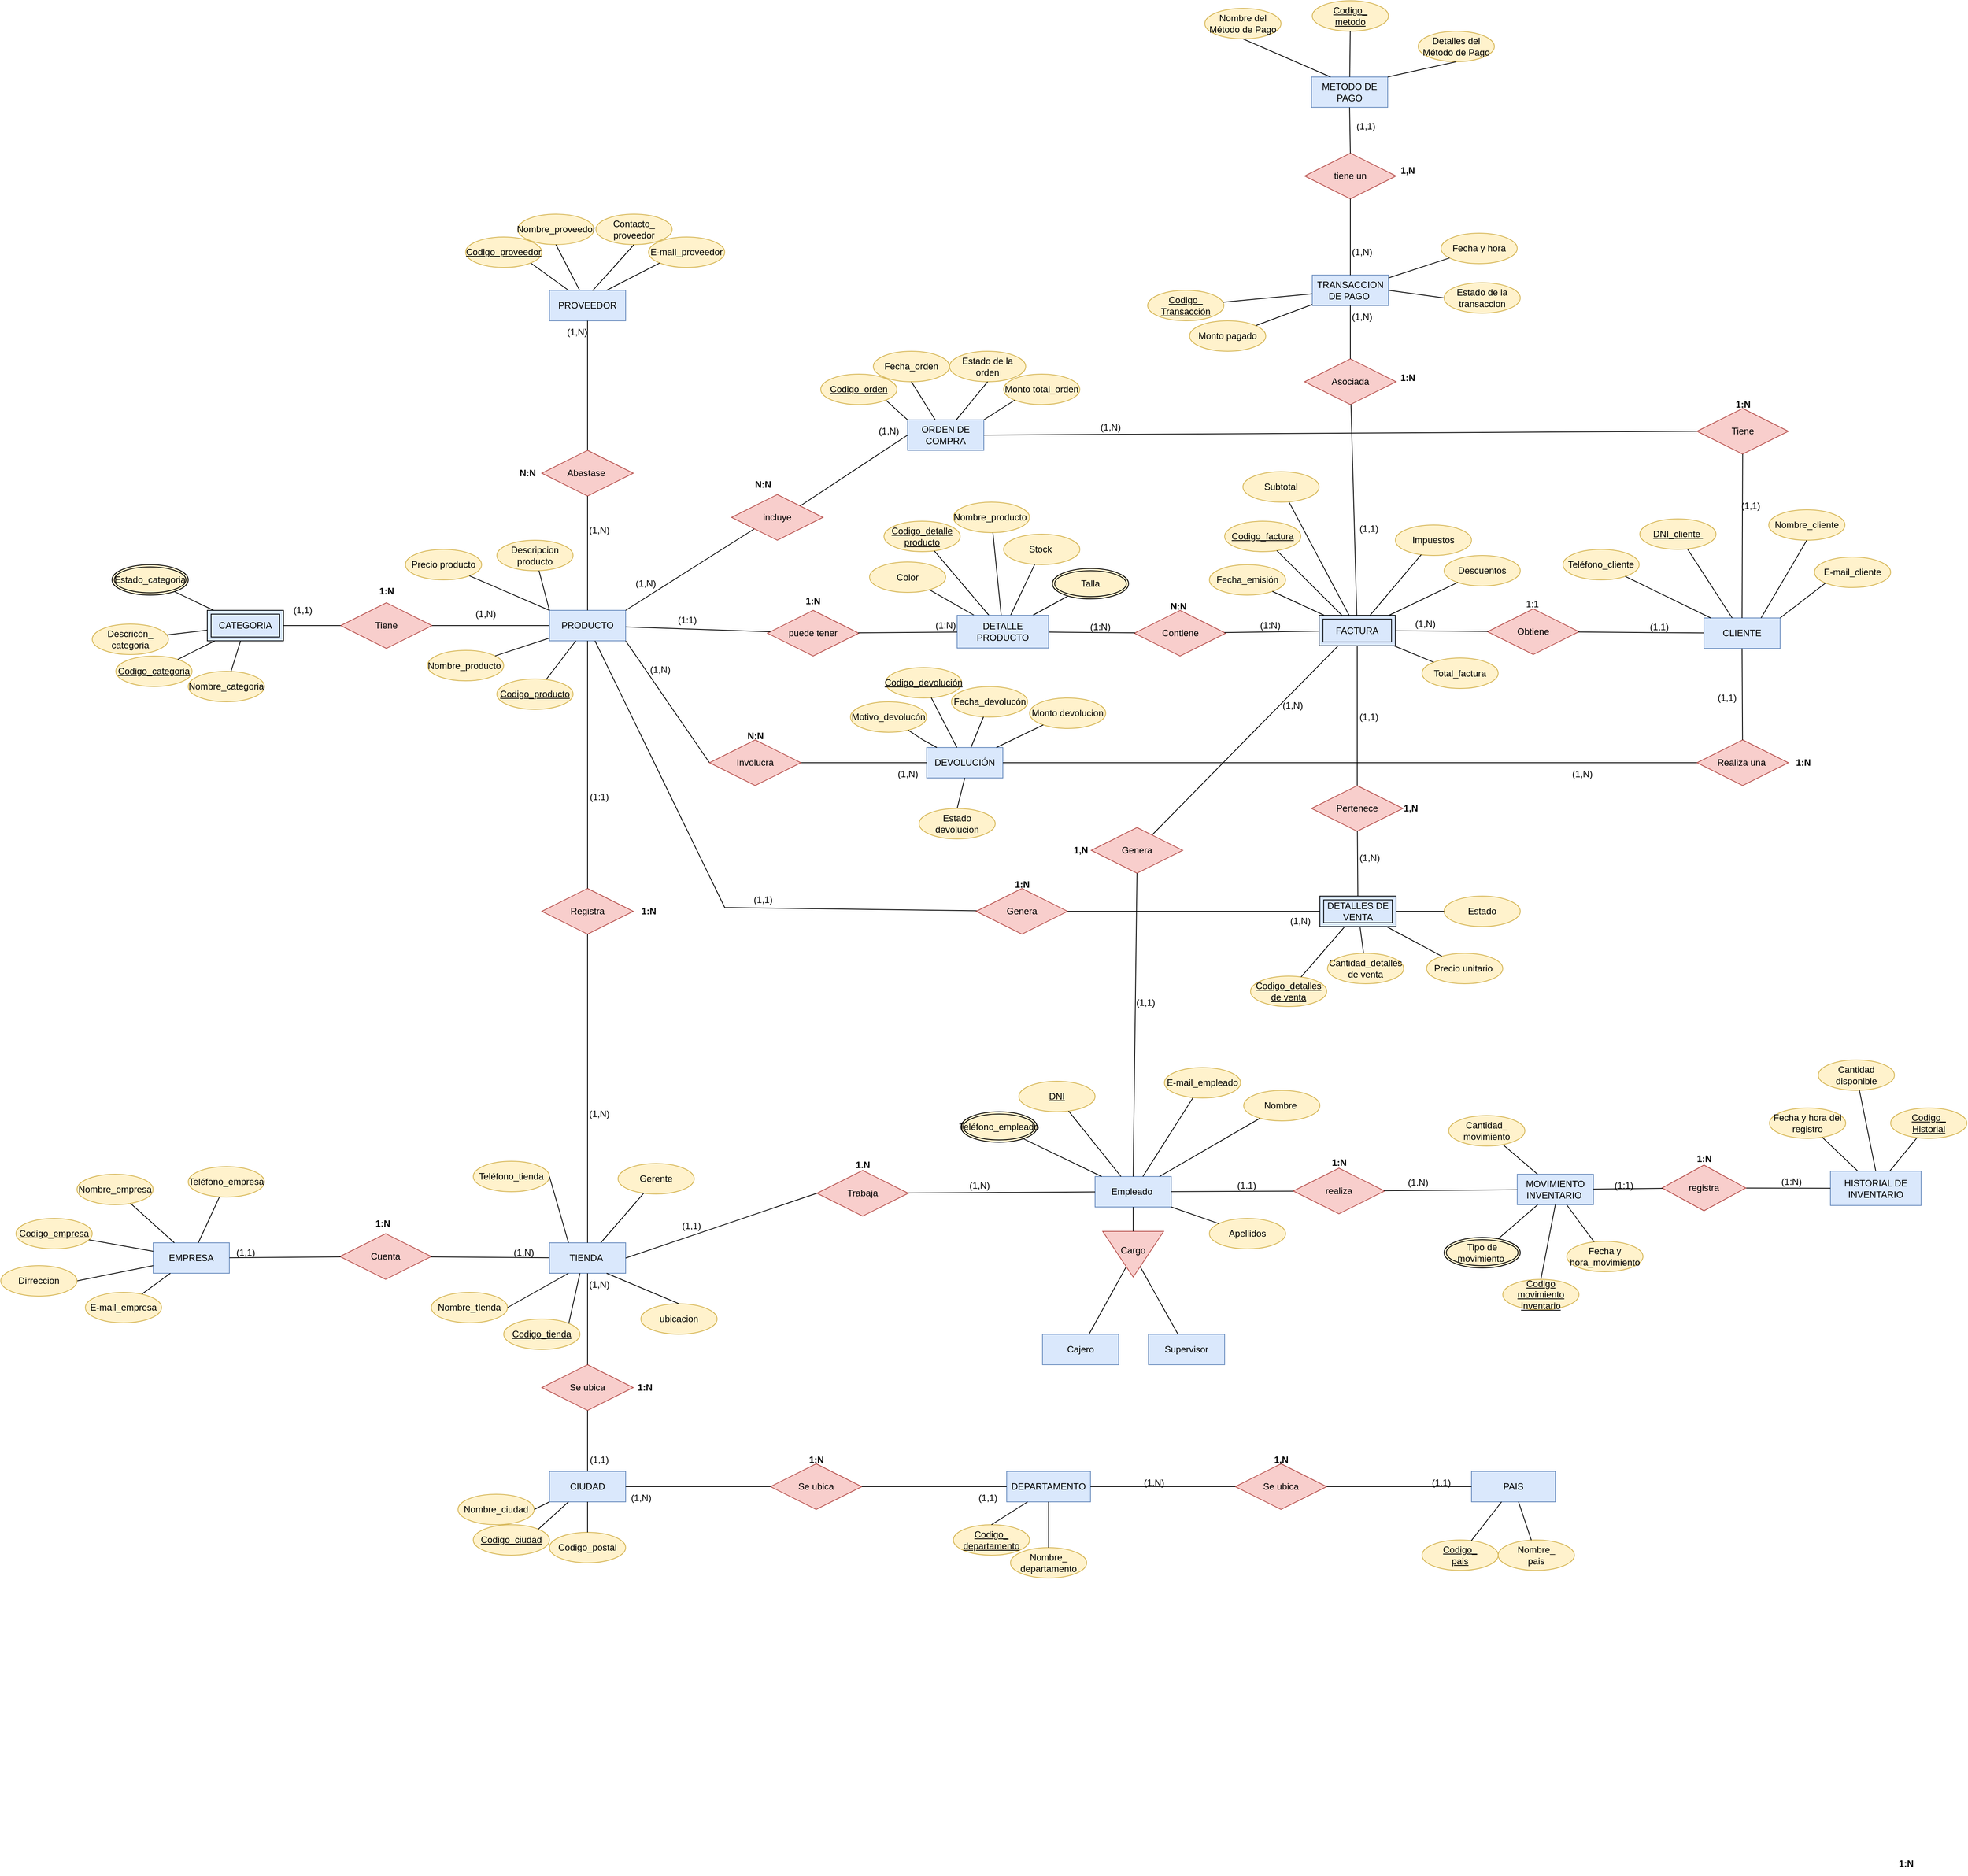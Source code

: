 <mxfile version="24.4.6" type="onedrive">
  <diagram id="R2lEEEUBdFMjLlhIrx00" name="Page-1">
    <mxGraphModel grid="1" page="1" gridSize="10" guides="1" tooltips="1" connect="1" arrows="1" fold="1" pageScale="1" pageWidth="850" pageHeight="1100" math="0" shadow="0" extFonts="Permanent Marker^https://fonts.googleapis.com/css?family=Permanent+Marker">
      <root>
        <mxCell id="0" />
        <mxCell id="1" parent="0" />
        <mxCell id="M--Q0_Emj1kbvwwHtyO4-1" value="TIENDA&amp;nbsp;" style="whiteSpace=wrap;html=1;align=center;fillColor=#dae8fc;strokeColor=#6c8ebf;" vertex="1" parent="1">
          <mxGeometry x="-60" y="600" width="100" height="40" as="geometry" />
        </mxCell>
        <mxCell id="M--Q0_Emj1kbvwwHtyO4-2" value="Trabaja" style="shape=rhombus;perimeter=rhombusPerimeter;whiteSpace=wrap;html=1;align=center;fillColor=#f8cecc;strokeColor=#b85450;" vertex="1" parent="1">
          <mxGeometry x="291" y="505" width="120" height="60" as="geometry" />
        </mxCell>
        <mxCell id="M--Q0_Emj1kbvwwHtyO4-3" value="Empleado&amp;nbsp;" style="whiteSpace=wrap;html=1;align=center;fillColor=#dae8fc;strokeColor=#6c8ebf;" vertex="1" parent="1">
          <mxGeometry x="656" y="513" width="100" height="40" as="geometry" />
        </mxCell>
        <mxCell id="M--Q0_Emj1kbvwwHtyO4-8" value="DNI" style="ellipse;whiteSpace=wrap;html=1;align=center;fontStyle=4;fillColor=#fff2cc;strokeColor=#d6b656;" vertex="1" parent="1">
          <mxGeometry x="556" y="388" width="100" height="40" as="geometry" />
        </mxCell>
        <mxCell id="M--Q0_Emj1kbvwwHtyO4-9" value="Nombre&amp;nbsp;" style="ellipse;whiteSpace=wrap;html=1;align=center;fillColor=#fff2cc;strokeColor=#d6b656;" vertex="1" parent="1">
          <mxGeometry x="851" y="400" width="100" height="40" as="geometry" />
        </mxCell>
        <mxCell id="M--Q0_Emj1kbvwwHtyO4-11" value="E-mail_empleado" style="ellipse;whiteSpace=wrap;html=1;align=center;fillColor=#fff2cc;strokeColor=#d6b656;" vertex="1" parent="1">
          <mxGeometry x="747" y="370" width="100" height="40" as="geometry" />
        </mxCell>
        <mxCell id="M--Q0_Emj1kbvwwHtyO4-12" value="" style="endArrow=none;html=1;rounded=0;exitX=1;exitY=0.5;exitDx=0;exitDy=0;entryX=0;entryY=0.5;entryDx=0;entryDy=0;" edge="1" parent="1" source="M--Q0_Emj1kbvwwHtyO4-1" target="M--Q0_Emj1kbvwwHtyO4-2">
          <mxGeometry relative="1" as="geometry">
            <mxPoint x="150" y="700" as="sourcePoint" />
            <mxPoint x="310" y="700" as="targetPoint" />
          </mxGeometry>
        </mxCell>
        <mxCell id="M--Q0_Emj1kbvwwHtyO4-14" value="(1,1)" style="text;html=1;align=center;verticalAlign=middle;resizable=0;points=[];autosize=1;strokeColor=none;fillColor=none;" vertex="1" parent="1">
          <mxGeometry x="101" y="563" width="50" height="30" as="geometry" />
        </mxCell>
        <mxCell id="M--Q0_Emj1kbvwwHtyO4-15" value="&lt;b&gt;1.N&lt;/b&gt;" style="text;html=1;align=center;verticalAlign=middle;resizable=0;points=[];autosize=1;strokeColor=none;fillColor=none;shadow=0;" vertex="1" parent="1">
          <mxGeometry x="331" y="483" width="40" height="30" as="geometry" />
        </mxCell>
        <mxCell id="M--Q0_Emj1kbvwwHtyO4-17" value="" style="endArrow=none;html=1;rounded=0;" edge="1" parent="1" source="-r1BEAkrMuCNgcChd2op-26" target="M--Q0_Emj1kbvwwHtyO4-3">
          <mxGeometry relative="1" as="geometry">
            <mxPoint x="865" y="390" as="sourcePoint" />
            <mxPoint x="1080" y="370" as="targetPoint" />
          </mxGeometry>
        </mxCell>
        <mxCell id="M--Q0_Emj1kbvwwHtyO4-18" value="" style="endArrow=none;html=1;rounded=0;" edge="1" parent="1" source="M--Q0_Emj1kbvwwHtyO4-3" target="M--Q0_Emj1kbvwwHtyO4-9">
          <mxGeometry relative="1" as="geometry">
            <mxPoint x="550" y="500" as="sourcePoint" />
            <mxPoint x="710" y="500" as="targetPoint" />
          </mxGeometry>
        </mxCell>
        <mxCell id="M--Q0_Emj1kbvwwHtyO4-19" value="" style="endArrow=none;html=1;rounded=0;" edge="1" parent="1" source="M--Q0_Emj1kbvwwHtyO4-8" target="M--Q0_Emj1kbvwwHtyO4-3">
          <mxGeometry relative="1" as="geometry">
            <mxPoint x="790" y="560" as="sourcePoint" />
            <mxPoint x="950" y="560" as="targetPoint" />
          </mxGeometry>
        </mxCell>
        <mxCell id="M--Q0_Emj1kbvwwHtyO4-20" value="" style="endArrow=none;html=1;rounded=0;" edge="1" parent="1" source="M--Q0_Emj1kbvwwHtyO4-3" target="M--Q0_Emj1kbvwwHtyO4-11">
          <mxGeometry relative="1" as="geometry">
            <mxPoint x="1170" y="540" as="sourcePoint" />
            <mxPoint x="1330" y="540" as="targetPoint" />
          </mxGeometry>
        </mxCell>
        <mxCell id="M--Q0_Emj1kbvwwHtyO4-21" value="Codigo_tienda" style="ellipse;whiteSpace=wrap;html=1;align=center;fontStyle=4;fillColor=#fff2cc;strokeColor=#d6b656;" vertex="1" parent="1">
          <mxGeometry x="-120" y="700" width="100" height="40" as="geometry" />
        </mxCell>
        <mxCell id="M--Q0_Emj1kbvwwHtyO4-22" value="ubicacion" style="ellipse;whiteSpace=wrap;html=1;align=center;fillColor=#fff2cc;strokeColor=#d6b656;" vertex="1" parent="1">
          <mxGeometry x="60" y="680" width="100" height="40" as="geometry" />
        </mxCell>
        <mxCell id="M--Q0_Emj1kbvwwHtyO4-23" value="Nombre_tIenda" style="ellipse;whiteSpace=wrap;html=1;align=center;fillColor=#fff2cc;strokeColor=#d6b656;" vertex="1" parent="1">
          <mxGeometry x="-215" y="665" width="100" height="40" as="geometry" />
        </mxCell>
        <mxCell id="M--Q0_Emj1kbvwwHtyO4-24" value="Teléfono_tienda" style="ellipse;whiteSpace=wrap;html=1;align=center;fillColor=#fff2cc;strokeColor=#d6b656;" vertex="1" parent="1">
          <mxGeometry x="-160" y="493" width="100" height="40" as="geometry" />
        </mxCell>
        <mxCell id="M--Q0_Emj1kbvwwHtyO4-25" value="Gerente" style="ellipse;whiteSpace=wrap;html=1;align=center;fillColor=#fff2cc;strokeColor=#d6b656;" vertex="1" parent="1">
          <mxGeometry x="30" y="496" width="100" height="40" as="geometry" />
        </mxCell>
        <mxCell id="M--Q0_Emj1kbvwwHtyO4-26" value="" style="endArrow=none;html=1;rounded=0;" edge="1" parent="1" source="M--Q0_Emj1kbvwwHtyO4-25" target="M--Q0_Emj1kbvwwHtyO4-1">
          <mxGeometry relative="1" as="geometry">
            <mxPoint x="-100" y="820" as="sourcePoint" />
            <mxPoint x="60" y="820" as="targetPoint" />
          </mxGeometry>
        </mxCell>
        <mxCell id="M--Q0_Emj1kbvwwHtyO4-27" value="" style="endArrow=none;html=1;rounded=0;exitX=1;exitY=0.5;exitDx=0;exitDy=0;entryX=0.25;entryY=0;entryDx=0;entryDy=0;" edge="1" parent="1" source="M--Q0_Emj1kbvwwHtyO4-24" target="M--Q0_Emj1kbvwwHtyO4-1">
          <mxGeometry relative="1" as="geometry">
            <mxPoint x="-90" y="830" as="sourcePoint" />
            <mxPoint x="20" y="750" as="targetPoint" />
          </mxGeometry>
        </mxCell>
        <mxCell id="M--Q0_Emj1kbvwwHtyO4-28" value="" style="endArrow=none;html=1;rounded=0;exitX=1;exitY=0.5;exitDx=0;exitDy=0;entryX=0.25;entryY=1;entryDx=0;entryDy=0;" edge="1" parent="1" source="M--Q0_Emj1kbvwwHtyO4-23" target="M--Q0_Emj1kbvwwHtyO4-1">
          <mxGeometry relative="1" as="geometry">
            <mxPoint x="-80" y="840" as="sourcePoint" />
            <mxPoint x="80" y="840" as="targetPoint" />
          </mxGeometry>
        </mxCell>
        <mxCell id="M--Q0_Emj1kbvwwHtyO4-29" value="" style="endArrow=none;html=1;rounded=0;exitX=1;exitY=0;exitDx=0;exitDy=0;" edge="1" parent="1" source="M--Q0_Emj1kbvwwHtyO4-21">
          <mxGeometry relative="1" as="geometry">
            <mxPoint x="-70" y="810" as="sourcePoint" />
            <mxPoint x="-20" y="640" as="targetPoint" />
          </mxGeometry>
        </mxCell>
        <mxCell id="M--Q0_Emj1kbvwwHtyO4-30" value="" style="endArrow=none;html=1;rounded=0;exitX=0.5;exitY=0;exitDx=0;exitDy=0;entryX=0.75;entryY=1;entryDx=0;entryDy=0;" edge="1" parent="1" source="M--Q0_Emj1kbvwwHtyO4-22" target="M--Q0_Emj1kbvwwHtyO4-1">
          <mxGeometry relative="1" as="geometry">
            <mxPoint x="-60" y="860" as="sourcePoint" />
            <mxPoint x="20" y="650" as="targetPoint" />
          </mxGeometry>
        </mxCell>
        <mxCell id="M--Q0_Emj1kbvwwHtyO4-35" value="EMPRESA" style="whiteSpace=wrap;html=1;align=center;fillColor=#dae8fc;strokeColor=#6c8ebf;" vertex="1" parent="1">
          <mxGeometry x="-580" y="600" width="100" height="40" as="geometry" />
        </mxCell>
        <mxCell id="M--Q0_Emj1kbvwwHtyO4-36" value="Cuenta" style="shape=rhombus;perimeter=rhombusPerimeter;whiteSpace=wrap;html=1;align=center;fillColor=#f8cecc;strokeColor=#b85450;" vertex="1" parent="1">
          <mxGeometry x="-335" y="588" width="120" height="60" as="geometry" />
        </mxCell>
        <mxCell id="M--Q0_Emj1kbvwwHtyO4-37" value="" style="endArrow=none;html=1;rounded=0;" edge="1" parent="1" source="M--Q0_Emj1kbvwwHtyO4-35" target="M--Q0_Emj1kbvwwHtyO4-36">
          <mxGeometry relative="1" as="geometry">
            <mxPoint x="190" y="400" as="sourcePoint" />
            <mxPoint x="350" y="400" as="targetPoint" />
          </mxGeometry>
        </mxCell>
        <mxCell id="M--Q0_Emj1kbvwwHtyO4-38" value="" style="endArrow=none;html=1;rounded=0;" edge="1" parent="1" source="M--Q0_Emj1kbvwwHtyO4-1" target="M--Q0_Emj1kbvwwHtyO4-36">
          <mxGeometry relative="1" as="geometry">
            <mxPoint x="220" y="470" as="sourcePoint" />
            <mxPoint x="380" y="470" as="targetPoint" />
          </mxGeometry>
        </mxCell>
        <mxCell id="M--Q0_Emj1kbvwwHtyO4-39" value="Se ubica" style="shape=rhombus;perimeter=rhombusPerimeter;whiteSpace=wrap;html=1;align=center;fillColor=#f8cecc;strokeColor=#b85450;" vertex="1" parent="1">
          <mxGeometry x="-70" y="760" width="120" height="60" as="geometry" />
        </mxCell>
        <mxCell id="M--Q0_Emj1kbvwwHtyO4-40" value="" style="endArrow=none;html=1;rounded=0;" edge="1" parent="1" source="M--Q0_Emj1kbvwwHtyO4-39" target="M--Q0_Emj1kbvwwHtyO4-1">
          <mxGeometry relative="1" as="geometry">
            <mxPoint x="40" y="800" as="sourcePoint" />
            <mxPoint x="200" y="800" as="targetPoint" />
          </mxGeometry>
        </mxCell>
        <mxCell id="M--Q0_Emj1kbvwwHtyO4-41" value="Codigo_empresa" style="ellipse;whiteSpace=wrap;html=1;align=center;fontStyle=4;fillColor=#fff2cc;strokeColor=#d6b656;" vertex="1" parent="1">
          <mxGeometry x="-760" y="568" width="100" height="40" as="geometry" />
        </mxCell>
        <mxCell id="M--Q0_Emj1kbvwwHtyO4-42" value="Nombre_empresa" style="ellipse;whiteSpace=wrap;html=1;align=center;fillColor=#fff2cc;strokeColor=#d6b656;" vertex="1" parent="1">
          <mxGeometry x="-680" y="510" width="100" height="40" as="geometry" />
        </mxCell>
        <mxCell id="M--Q0_Emj1kbvwwHtyO4-43" value="Teléfono_empresa" style="ellipse;whiteSpace=wrap;html=1;align=center;fillColor=#fff2cc;strokeColor=#d6b656;" vertex="1" parent="1">
          <mxGeometry x="-534" y="500" width="100" height="40" as="geometry" />
        </mxCell>
        <mxCell id="M--Q0_Emj1kbvwwHtyO4-44" value="E-mail_empresa" style="ellipse;whiteSpace=wrap;html=1;align=center;fillColor=#fff2cc;strokeColor=#d6b656;" vertex="1" parent="1">
          <mxGeometry x="-669" y="665" width="100" height="40" as="geometry" />
        </mxCell>
        <mxCell id="M--Q0_Emj1kbvwwHtyO4-46" value="" style="endArrow=none;html=1;rounded=0;exitX=1;exitY=0.5;exitDx=0;exitDy=0;" edge="1" parent="1" source="4tpYq7y3OqnwNryh9NhE-30" target="M--Q0_Emj1kbvwwHtyO4-35">
          <mxGeometry relative="1" as="geometry">
            <mxPoint x="-663.846" y="642.308" as="sourcePoint" />
            <mxPoint x="-730" y="760" as="targetPoint" />
          </mxGeometry>
        </mxCell>
        <mxCell id="M--Q0_Emj1kbvwwHtyO4-47" value="" style="endArrow=none;html=1;rounded=0;" edge="1" parent="1" source="M--Q0_Emj1kbvwwHtyO4-41" target="M--Q0_Emj1kbvwwHtyO4-35">
          <mxGeometry relative="1" as="geometry">
            <mxPoint x="-880" y="770" as="sourcePoint" />
            <mxPoint x="-720" y="770" as="targetPoint" />
          </mxGeometry>
        </mxCell>
        <mxCell id="M--Q0_Emj1kbvwwHtyO4-48" value="" style="endArrow=none;html=1;rounded=0;" edge="1" parent="1" source="M--Q0_Emj1kbvwwHtyO4-43" target="M--Q0_Emj1kbvwwHtyO4-35">
          <mxGeometry relative="1" as="geometry">
            <mxPoint x="-870" y="780" as="sourcePoint" />
            <mxPoint x="-710" y="780" as="targetPoint" />
          </mxGeometry>
        </mxCell>
        <mxCell id="M--Q0_Emj1kbvwwHtyO4-49" value="" style="endArrow=none;html=1;rounded=0;" edge="1" parent="1" source="M--Q0_Emj1kbvwwHtyO4-42" target="M--Q0_Emj1kbvwwHtyO4-35">
          <mxGeometry relative="1" as="geometry">
            <mxPoint x="-860" y="790" as="sourcePoint" />
            <mxPoint x="-700" y="790" as="targetPoint" />
          </mxGeometry>
        </mxCell>
        <mxCell id="M--Q0_Emj1kbvwwHtyO4-50" value="" style="endArrow=none;html=1;rounded=0;" edge="1" parent="1" source="M--Q0_Emj1kbvwwHtyO4-35" target="M--Q0_Emj1kbvwwHtyO4-44">
          <mxGeometry relative="1" as="geometry">
            <mxPoint x="-850" y="800" as="sourcePoint" />
            <mxPoint x="-690" y="800" as="targetPoint" />
          </mxGeometry>
        </mxCell>
        <mxCell id="M--Q0_Emj1kbvwwHtyO4-51" value="(1,1)" style="text;html=1;align=center;verticalAlign=middle;resizable=0;points=[];autosize=1;strokeColor=none;fillColor=none;" vertex="1" parent="1">
          <mxGeometry x="-484" y="598" width="50" height="30" as="geometry" />
        </mxCell>
        <mxCell id="M--Q0_Emj1kbvwwHtyO4-52" value="&lt;b&gt;1:N&lt;/b&gt;" style="text;html=1;align=center;verticalAlign=middle;resizable=0;points=[];autosize=1;strokeColor=none;fillColor=none;" vertex="1" parent="1">
          <mxGeometry x="-299" y="560" width="40" height="30" as="geometry" />
        </mxCell>
        <mxCell id="M--Q0_Emj1kbvwwHtyO4-53" value="(1,N)" style="text;html=1;align=center;verticalAlign=middle;resizable=0;points=[];autosize=1;strokeColor=none;fillColor=none;" vertex="1" parent="1">
          <mxGeometry x="-119" y="598" width="50" height="30" as="geometry" />
        </mxCell>
        <mxCell id="M--Q0_Emj1kbvwwHtyO4-54" value="CIUDAD" style="whiteSpace=wrap;html=1;align=center;fillColor=#dae8fc;strokeColor=#6c8ebf;" vertex="1" parent="1">
          <mxGeometry x="-60" y="900" width="100" height="40" as="geometry" />
        </mxCell>
        <mxCell id="M--Q0_Emj1kbvwwHtyO4-55" value="" style="endArrow=none;html=1;rounded=0;" edge="1" parent="1" source="M--Q0_Emj1kbvwwHtyO4-54" target="M--Q0_Emj1kbvwwHtyO4-39">
          <mxGeometry relative="1" as="geometry">
            <mxPoint x="110" y="920" as="sourcePoint" />
            <mxPoint x="270" y="920" as="targetPoint" />
          </mxGeometry>
        </mxCell>
        <mxCell id="M--Q0_Emj1kbvwwHtyO4-56" value="Se ubica" style="shape=rhombus;perimeter=rhombusPerimeter;whiteSpace=wrap;html=1;align=center;fillColor=#f8cecc;strokeColor=#b85450;" vertex="1" parent="1">
          <mxGeometry x="230" y="890" width="120" height="60" as="geometry" />
        </mxCell>
        <mxCell id="M--Q0_Emj1kbvwwHtyO4-57" value="DEPARTAMENTO" style="whiteSpace=wrap;html=1;align=center;fillColor=#dae8fc;strokeColor=#6c8ebf;" vertex="1" parent="1">
          <mxGeometry x="540" y="900" width="110" height="40" as="geometry" />
        </mxCell>
        <mxCell id="M--Q0_Emj1kbvwwHtyO4-58" value="" style="endArrow=none;html=1;rounded=0;" edge="1" parent="1" source="M--Q0_Emj1kbvwwHtyO4-54" target="M--Q0_Emj1kbvwwHtyO4-56">
          <mxGeometry relative="1" as="geometry">
            <mxPoint x="180" y="1000" as="sourcePoint" />
            <mxPoint x="340" y="1000" as="targetPoint" />
          </mxGeometry>
        </mxCell>
        <mxCell id="M--Q0_Emj1kbvwwHtyO4-59" value="" style="endArrow=none;html=1;rounded=0;" edge="1" parent="1" source="M--Q0_Emj1kbvwwHtyO4-56" target="M--Q0_Emj1kbvwwHtyO4-57">
          <mxGeometry relative="1" as="geometry">
            <mxPoint x="370" y="1110" as="sourcePoint" />
            <mxPoint x="530" y="1110" as="targetPoint" />
          </mxGeometry>
        </mxCell>
        <mxCell id="M--Q0_Emj1kbvwwHtyO4-60" value="Se ubica" style="shape=rhombus;perimeter=rhombusPerimeter;whiteSpace=wrap;html=1;align=center;fillColor=#f8cecc;strokeColor=#b85450;" vertex="1" parent="1">
          <mxGeometry x="840" y="890" width="120" height="60" as="geometry" />
        </mxCell>
        <mxCell id="M--Q0_Emj1kbvwwHtyO4-61" value="" style="endArrow=none;html=1;rounded=0;" edge="1" parent="1" source="M--Q0_Emj1kbvwwHtyO4-57" target="M--Q0_Emj1kbvwwHtyO4-60">
          <mxGeometry relative="1" as="geometry">
            <mxPoint x="730" y="820" as="sourcePoint" />
            <mxPoint x="890" y="820" as="targetPoint" />
          </mxGeometry>
        </mxCell>
        <mxCell id="M--Q0_Emj1kbvwwHtyO4-62" value="PAIS" style="whiteSpace=wrap;html=1;align=center;fillColor=#dae8fc;strokeColor=#6c8ebf;" vertex="1" parent="1">
          <mxGeometry x="1150" y="900" width="110" height="40" as="geometry" />
        </mxCell>
        <mxCell id="M--Q0_Emj1kbvwwHtyO4-63" value="" style="endArrow=none;html=1;rounded=0;" edge="1" parent="1" source="M--Q0_Emj1kbvwwHtyO4-60" target="M--Q0_Emj1kbvwwHtyO4-62">
          <mxGeometry relative="1" as="geometry">
            <mxPoint x="1050" y="1030" as="sourcePoint" />
            <mxPoint x="1210" y="1030" as="targetPoint" />
          </mxGeometry>
        </mxCell>
        <mxCell id="M--Q0_Emj1kbvwwHtyO4-64" value="Codigo_ciudad" style="ellipse;whiteSpace=wrap;html=1;align=center;fontStyle=4;fillColor=#fff2cc;strokeColor=#d6b656;" vertex="1" parent="1">
          <mxGeometry x="-160" y="970" width="100" height="40" as="geometry" />
        </mxCell>
        <mxCell id="M--Q0_Emj1kbvwwHtyO4-65" value="Codigo_postal" style="ellipse;whiteSpace=wrap;html=1;align=center;fillColor=#fff2cc;strokeColor=#d6b656;" vertex="1" parent="1">
          <mxGeometry x="-60" y="980" width="100" height="40" as="geometry" />
        </mxCell>
        <mxCell id="M--Q0_Emj1kbvwwHtyO4-66" value="Nombre_ciudad" style="ellipse;whiteSpace=wrap;html=1;align=center;fillColor=#fff2cc;strokeColor=#d6b656;" vertex="1" parent="1">
          <mxGeometry x="-180" y="930" width="100" height="40" as="geometry" />
        </mxCell>
        <mxCell id="M--Q0_Emj1kbvwwHtyO4-67" value="Codigo_&lt;div&gt;departamento&lt;/div&gt;" style="ellipse;whiteSpace=wrap;html=1;align=center;fontStyle=4;fillColor=#fff2cc;strokeColor=#d6b656;" vertex="1" parent="1">
          <mxGeometry x="470" y="970" width="100" height="40" as="geometry" />
        </mxCell>
        <mxCell id="M--Q0_Emj1kbvwwHtyO4-69" value="Nombre_&lt;div&gt;departamento&lt;/div&gt;" style="ellipse;whiteSpace=wrap;html=1;align=center;fillColor=#fff2cc;strokeColor=#d6b656;" vertex="1" parent="1">
          <mxGeometry x="545" y="1000" width="100" height="40" as="geometry" />
        </mxCell>
        <mxCell id="nrU8pNxt8LB-lbozGnLW-4" value="" style="endArrow=none;html=1;rounded=0;exitX=1;exitY=0.5;exitDx=0;exitDy=0;entryX=0;entryY=1;entryDx=0;entryDy=0;" edge="1" parent="1" source="M--Q0_Emj1kbvwwHtyO4-66" target="M--Q0_Emj1kbvwwHtyO4-54">
          <mxGeometry relative="1" as="geometry">
            <mxPoint x="-150" y="870" as="sourcePoint" />
            <mxPoint x="10" y="870" as="targetPoint" />
          </mxGeometry>
        </mxCell>
        <mxCell id="nrU8pNxt8LB-lbozGnLW-5" value="" style="endArrow=none;html=1;rounded=0;exitX=1;exitY=0;exitDx=0;exitDy=0;entryX=0.25;entryY=1;entryDx=0;entryDy=0;" edge="1" parent="1" source="M--Q0_Emj1kbvwwHtyO4-64" target="M--Q0_Emj1kbvwwHtyO4-54">
          <mxGeometry relative="1" as="geometry">
            <mxPoint x="80" y="960" as="sourcePoint" />
            <mxPoint x="240" y="960" as="targetPoint" />
          </mxGeometry>
        </mxCell>
        <mxCell id="nrU8pNxt8LB-lbozGnLW-6" value="" style="endArrow=none;html=1;rounded=0;exitX=0.5;exitY=0;exitDx=0;exitDy=0;entryX=0.5;entryY=1;entryDx=0;entryDy=0;" edge="1" parent="1" source="M--Q0_Emj1kbvwwHtyO4-65" target="M--Q0_Emj1kbvwwHtyO4-54">
          <mxGeometry relative="1" as="geometry">
            <mxPoint x="-65" y="986" as="sourcePoint" />
            <mxPoint x="-25" y="950" as="targetPoint" />
          </mxGeometry>
        </mxCell>
        <mxCell id="nrU8pNxt8LB-lbozGnLW-7" value="" style="endArrow=none;html=1;rounded=0;exitX=0.5;exitY=0;exitDx=0;exitDy=0;entryX=0.25;entryY=1;entryDx=0;entryDy=0;" edge="1" parent="1" source="M--Q0_Emj1kbvwwHtyO4-67" target="M--Q0_Emj1kbvwwHtyO4-57">
          <mxGeometry relative="1" as="geometry">
            <mxPoint x="420" y="1060" as="sourcePoint" />
            <mxPoint x="580" y="1060" as="targetPoint" />
          </mxGeometry>
        </mxCell>
        <mxCell id="nrU8pNxt8LB-lbozGnLW-8" value="" style="endArrow=none;html=1;rounded=0;exitX=0.5;exitY=0;exitDx=0;exitDy=0;entryX=0.5;entryY=1;entryDx=0;entryDy=0;" edge="1" parent="1" source="M--Q0_Emj1kbvwwHtyO4-69" target="M--Q0_Emj1kbvwwHtyO4-57">
          <mxGeometry relative="1" as="geometry">
            <mxPoint x="480" y="1100" as="sourcePoint" />
            <mxPoint x="640" y="1100" as="targetPoint" />
          </mxGeometry>
        </mxCell>
        <mxCell id="nrU8pNxt8LB-lbozGnLW-10" value="Codigo_&lt;div&gt;pais&lt;/div&gt;" style="ellipse;whiteSpace=wrap;html=1;align=center;fontStyle=4;fillColor=#fff2cc;strokeColor=#d6b656;" vertex="1" parent="1">
          <mxGeometry x="1085" y="990" width="100" height="40" as="geometry" />
        </mxCell>
        <mxCell id="nrU8pNxt8LB-lbozGnLW-11" value="Nombre_&lt;div&gt;pais&lt;/div&gt;" style="ellipse;whiteSpace=wrap;html=1;align=center;fillColor=#fff2cc;strokeColor=#d6b656;" vertex="1" parent="1">
          <mxGeometry x="1185" y="990" width="100" height="40" as="geometry" />
        </mxCell>
        <mxCell id="nrU8pNxt8LB-lbozGnLW-12" value="(1,N)" style="text;html=1;align=center;verticalAlign=middle;resizable=0;points=[];autosize=1;strokeColor=none;fillColor=none;" vertex="1" parent="1">
          <mxGeometry x="-20" y="640" width="50" height="30" as="geometry" />
        </mxCell>
        <mxCell id="nrU8pNxt8LB-lbozGnLW-13" value="(1,1)" style="text;html=1;align=center;verticalAlign=middle;resizable=0;points=[];autosize=1;strokeColor=none;fillColor=none;" vertex="1" parent="1">
          <mxGeometry x="-20" y="870" width="50" height="30" as="geometry" />
        </mxCell>
        <mxCell id="nrU8pNxt8LB-lbozGnLW-14" value="&lt;b&gt;1:N&lt;/b&gt;" style="text;html=1;align=center;verticalAlign=middle;resizable=0;points=[];autosize=1;strokeColor=none;fillColor=none;" vertex="1" parent="1">
          <mxGeometry x="45" y="775" width="40" height="30" as="geometry" />
        </mxCell>
        <mxCell id="nrU8pNxt8LB-lbozGnLW-15" value="(1,N)" style="text;html=1;align=center;verticalAlign=middle;resizable=0;points=[];autosize=1;strokeColor=none;fillColor=none;" vertex="1" parent="1">
          <mxGeometry x="35" y="920" width="50" height="30" as="geometry" />
        </mxCell>
        <mxCell id="nrU8pNxt8LB-lbozGnLW-16" value="(1,1)" style="text;html=1;align=center;verticalAlign=middle;resizable=0;points=[];autosize=1;strokeColor=none;fillColor=none;" vertex="1" parent="1">
          <mxGeometry x="490" y="920" width="50" height="30" as="geometry" />
        </mxCell>
        <mxCell id="nrU8pNxt8LB-lbozGnLW-17" value="&lt;b&gt;1:N&lt;/b&gt;" style="text;html=1;align=center;verticalAlign=middle;resizable=0;points=[];autosize=1;strokeColor=none;fillColor=none;" vertex="1" parent="1">
          <mxGeometry x="270" y="870" width="40" height="30" as="geometry" />
        </mxCell>
        <mxCell id="nrU8pNxt8LB-lbozGnLW-18" value="(1,1)" style="text;html=1;align=center;verticalAlign=middle;resizable=0;points=[];autosize=1;strokeColor=none;fillColor=none;" vertex="1" parent="1">
          <mxGeometry x="1085" y="900" width="50" height="30" as="geometry" />
        </mxCell>
        <mxCell id="nrU8pNxt8LB-lbozGnLW-19" value="(1,N)" style="text;html=1;align=center;verticalAlign=middle;resizable=0;points=[];autosize=1;strokeColor=none;fillColor=none;" vertex="1" parent="1">
          <mxGeometry x="707.5" y="900" width="50" height="30" as="geometry" />
        </mxCell>
        <mxCell id="nrU8pNxt8LB-lbozGnLW-20" value="&lt;b&gt;1:N&lt;/b&gt;" style="text;html=1;align=center;verticalAlign=middle;resizable=0;points=[];autosize=1;strokeColor=none;fillColor=none;" vertex="1" parent="1">
          <mxGeometry x="1700" y="1400" width="40" height="30" as="geometry" />
        </mxCell>
        <mxCell id="nrU8pNxt8LB-lbozGnLW-22" value="PRODUCTO" style="whiteSpace=wrap;html=1;align=center;fillColor=#dae8fc;strokeColor=#6c8ebf;" vertex="1" parent="1">
          <mxGeometry x="-60" y="-230" width="100" height="40" as="geometry" />
        </mxCell>
        <mxCell id="nrU8pNxt8LB-lbozGnLW-23" value="Registra" style="shape=rhombus;perimeter=rhombusPerimeter;whiteSpace=wrap;html=1;align=center;fillColor=#f8cecc;strokeColor=#b85450;" vertex="1" parent="1">
          <mxGeometry x="-70" y="135" width="120" height="60" as="geometry" />
        </mxCell>
        <mxCell id="nrU8pNxt8LB-lbozGnLW-24" value="" style="endArrow=none;html=1;rounded=0;entryX=0.5;entryY=1;entryDx=0;entryDy=0;" edge="1" parent="1" source="M--Q0_Emj1kbvwwHtyO4-1" target="nrU8pNxt8LB-lbozGnLW-23">
          <mxGeometry relative="1" as="geometry">
            <mxPoint x="150" y="450" as="sourcePoint" />
            <mxPoint x="310" y="450" as="targetPoint" />
          </mxGeometry>
        </mxCell>
        <mxCell id="nrU8pNxt8LB-lbozGnLW-25" value="" style="endArrow=none;html=1;rounded=0;" edge="1" parent="1" source="nrU8pNxt8LB-lbozGnLW-22" target="nrU8pNxt8LB-lbozGnLW-23">
          <mxGeometry relative="1" as="geometry">
            <mxPoint x="41" y="10" as="sourcePoint" />
            <mxPoint x="201" y="10" as="targetPoint" />
          </mxGeometry>
        </mxCell>
        <mxCell id="nrU8pNxt8LB-lbozGnLW-26" value="Nombre_producto&amp;nbsp;" style="ellipse;whiteSpace=wrap;html=1;align=center;fillColor=#fff2cc;strokeColor=#d6b656;" vertex="1" parent="1">
          <mxGeometry x="-220" y="-177.5" width="100" height="40" as="geometry" />
        </mxCell>
        <mxCell id="nrU8pNxt8LB-lbozGnLW-27" value="Codigo_producto" style="ellipse;whiteSpace=wrap;html=1;align=center;fontStyle=4;fillColor=#fff2cc;strokeColor=#d6b656;" vertex="1" parent="1">
          <mxGeometry x="-129" y="-140" width="100" height="40" as="geometry" />
        </mxCell>
        <mxCell id="nrU8pNxt8LB-lbozGnLW-28" value="" style="endArrow=none;html=1;rounded=0;" edge="1" parent="1" source="nrU8pNxt8LB-lbozGnLW-26" target="nrU8pNxt8LB-lbozGnLW-22">
          <mxGeometry relative="1" as="geometry">
            <mxPoint x="-159" y="-270" as="sourcePoint" />
            <mxPoint x="1" y="-270" as="targetPoint" />
          </mxGeometry>
        </mxCell>
        <mxCell id="nrU8pNxt8LB-lbozGnLW-29" value="" style="endArrow=none;html=1;rounded=0;" edge="1" parent="1" source="nrU8pNxt8LB-lbozGnLW-27" target="nrU8pNxt8LB-lbozGnLW-22">
          <mxGeometry relative="1" as="geometry">
            <mxPoint x="-189" y="-150" as="sourcePoint" />
            <mxPoint x="-29" y="-150" as="targetPoint" />
          </mxGeometry>
        </mxCell>
        <mxCell id="nrU8pNxt8LB-lbozGnLW-30" value="Tiene" style="shape=rhombus;perimeter=rhombusPerimeter;whiteSpace=wrap;html=1;align=center;fillColor=#f8cecc;strokeColor=#b85450;" vertex="1" parent="1">
          <mxGeometry x="-334" y="-240" width="120" height="60" as="geometry" />
        </mxCell>
        <mxCell id="nrU8pNxt8LB-lbozGnLW-31" value="CATEGORIA" style="shape=ext;margin=3;double=1;whiteSpace=wrap;html=1;align=center;fillColor=#dae8fc;strokeColor=#06080A;" vertex="1" parent="1">
          <mxGeometry x="-509" y="-230" width="100" height="40" as="geometry" />
        </mxCell>
        <mxCell id="nrU8pNxt8LB-lbozGnLW-32" value="Codigo_categoria" style="ellipse;whiteSpace=wrap;html=1;align=center;fontStyle=4;fillColor=#fff2cc;strokeColor=#d6b656;" vertex="1" parent="1">
          <mxGeometry x="-629" y="-170" width="100" height="40" as="geometry" />
        </mxCell>
        <mxCell id="nrU8pNxt8LB-lbozGnLW-33" value="Nombre_categoria" style="ellipse;whiteSpace=wrap;html=1;align=center;fillColor=#fff2cc;strokeColor=#d6b656;" vertex="1" parent="1">
          <mxGeometry x="-534" y="-150" width="100" height="40" as="geometry" />
        </mxCell>
        <mxCell id="nrU8pNxt8LB-lbozGnLW-34" value="Descricón_&lt;div&gt;categoria&lt;/div&gt;" style="ellipse;whiteSpace=wrap;html=1;align=center;fillColor=#fff2cc;strokeColor=#d6b656;" vertex="1" parent="1">
          <mxGeometry x="-660" y="-212" width="100" height="40" as="geometry" />
        </mxCell>
        <mxCell id="nrU8pNxt8LB-lbozGnLW-36" value="Estado_categoria" style="ellipse;shape=doubleEllipse;margin=3;whiteSpace=wrap;html=1;align=center;fillColor=#fff2cc;strokeColor=#000000;" vertex="1" parent="1">
          <mxGeometry x="-634" y="-290" width="100" height="40" as="geometry" />
        </mxCell>
        <mxCell id="nrU8pNxt8LB-lbozGnLW-37" value="" style="endArrow=none;html=1;rounded=0;" edge="1" parent="1" source="nrU8pNxt8LB-lbozGnLW-36" target="nrU8pNxt8LB-lbozGnLW-31">
          <mxGeometry relative="1" as="geometry">
            <mxPoint x="-549" y="-310" as="sourcePoint" />
            <mxPoint x="-389" y="-310" as="targetPoint" />
          </mxGeometry>
        </mxCell>
        <mxCell id="nrU8pNxt8LB-lbozGnLW-39" value="" style="endArrow=none;html=1;rounded=0;" edge="1" parent="1" source="nrU8pNxt8LB-lbozGnLW-34" target="nrU8pNxt8LB-lbozGnLW-31">
          <mxGeometry relative="1" as="geometry">
            <mxPoint x="-529" y="-290" as="sourcePoint" />
            <mxPoint x="-369" y="-290" as="targetPoint" />
          </mxGeometry>
        </mxCell>
        <mxCell id="nrU8pNxt8LB-lbozGnLW-40" value="" style="endArrow=none;html=1;rounded=0;" edge="1" parent="1" source="nrU8pNxt8LB-lbozGnLW-33" target="nrU8pNxt8LB-lbozGnLW-31">
          <mxGeometry relative="1" as="geometry">
            <mxPoint x="-519" y="-280" as="sourcePoint" />
            <mxPoint x="-359" y="-280" as="targetPoint" />
          </mxGeometry>
        </mxCell>
        <mxCell id="nrU8pNxt8LB-lbozGnLW-41" value="" style="endArrow=none;html=1;rounded=0;" edge="1" parent="1" source="nrU8pNxt8LB-lbozGnLW-32" target="nrU8pNxt8LB-lbozGnLW-31">
          <mxGeometry relative="1" as="geometry">
            <mxPoint x="-509" y="-270" as="sourcePoint" />
            <mxPoint x="-349" y="-270" as="targetPoint" />
          </mxGeometry>
        </mxCell>
        <mxCell id="nrU8pNxt8LB-lbozGnLW-42" value="" style="endArrow=none;html=1;rounded=0;" edge="1" parent="1" source="nrU8pNxt8LB-lbozGnLW-31" target="nrU8pNxt8LB-lbozGnLW-30">
          <mxGeometry relative="1" as="geometry">
            <mxPoint x="-389" y="-140" as="sourcePoint" />
            <mxPoint x="-229" y="-140" as="targetPoint" />
          </mxGeometry>
        </mxCell>
        <mxCell id="nrU8pNxt8LB-lbozGnLW-43" value="" style="endArrow=none;html=1;rounded=0;" edge="1" parent="1" source="nrU8pNxt8LB-lbozGnLW-30" target="nrU8pNxt8LB-lbozGnLW-22">
          <mxGeometry relative="1" as="geometry">
            <mxPoint x="-199" y="-210" as="sourcePoint" />
            <mxPoint x="16" y="-290" as="targetPoint" />
          </mxGeometry>
        </mxCell>
        <mxCell id="nrU8pNxt8LB-lbozGnLW-48" value="Abastase&amp;nbsp;" style="shape=rhombus;perimeter=rhombusPerimeter;whiteSpace=wrap;html=1;align=center;fillColor=#f8cecc;strokeColor=#b85450;" vertex="1" parent="1">
          <mxGeometry x="-70" y="-440" width="120" height="60" as="geometry" />
        </mxCell>
        <mxCell id="nrU8pNxt8LB-lbozGnLW-50" value="" style="endArrow=none;html=1;rounded=0;" edge="1" parent="1" source="nrU8pNxt8LB-lbozGnLW-22" target="nrU8pNxt8LB-lbozGnLW-48">
          <mxGeometry relative="1" as="geometry">
            <mxPoint x="171" y="-300" as="sourcePoint" />
            <mxPoint x="331" y="-300" as="targetPoint" />
          </mxGeometry>
        </mxCell>
        <mxCell id="nrU8pNxt8LB-lbozGnLW-51" value="PROVEEDOR" style="whiteSpace=wrap;html=1;align=center;fillColor=#dae8fc;strokeColor=#6c8ebf;" vertex="1" parent="1">
          <mxGeometry x="-60" y="-650" width="100" height="40" as="geometry" />
        </mxCell>
        <mxCell id="nrU8pNxt8LB-lbozGnLW-52" value="" style="endArrow=none;html=1;rounded=0;" edge="1" parent="1" source="nrU8pNxt8LB-lbozGnLW-48" target="nrU8pNxt8LB-lbozGnLW-51">
          <mxGeometry relative="1" as="geometry">
            <mxPoint x="-129" y="-480" as="sourcePoint" />
            <mxPoint x="31" y="-480" as="targetPoint" />
          </mxGeometry>
        </mxCell>
        <mxCell id="nrU8pNxt8LB-lbozGnLW-53" value="CLIENTE" style="whiteSpace=wrap;html=1;align=center;fillColor=#dae8fc;strokeColor=#6c8ebf;" vertex="1" parent="1">
          <mxGeometry x="1455" y="-220" width="100" height="40" as="geometry" />
        </mxCell>
        <mxCell id="nrU8pNxt8LB-lbozGnLW-54" value="Contiene" style="shape=rhombus;perimeter=rhombusPerimeter;whiteSpace=wrap;html=1;align=center;fillColor=#f8cecc;strokeColor=#b85450;" vertex="1" parent="1">
          <mxGeometry x="707.5" y="-230" width="120" height="60" as="geometry" />
        </mxCell>
        <mxCell id="nrU8pNxt8LB-lbozGnLW-57" value="Realiza una&amp;nbsp;" style="shape=rhombus;perimeter=rhombusPerimeter;whiteSpace=wrap;html=1;align=center;fillColor=#f8cecc;strokeColor=#b85450;" vertex="1" parent="1">
          <mxGeometry x="1445.81" y="-60" width="120" height="60" as="geometry" />
        </mxCell>
        <mxCell id="nrU8pNxt8LB-lbozGnLW-58" value="DEVOLUCIÓN" style="whiteSpace=wrap;html=1;align=center;fillColor=#dae8fc;strokeColor=#6c8ebf;" vertex="1" parent="1">
          <mxGeometry x="435" y="-50" width="100" height="40" as="geometry" />
        </mxCell>
        <mxCell id="nrU8pNxt8LB-lbozGnLW-59" value="" style="endArrow=none;html=1;rounded=0;exitX=1;exitY=0.5;exitDx=0;exitDy=0;entryX=0;entryY=0.5;entryDx=0;entryDy=0;" edge="1" parent="1" source="nrU8pNxt8LB-lbozGnLW-58" target="nrU8pNxt8LB-lbozGnLW-57">
          <mxGeometry relative="1" as="geometry">
            <mxPoint x="361" y="70" as="sourcePoint" />
            <mxPoint x="521" y="70" as="targetPoint" />
          </mxGeometry>
        </mxCell>
        <mxCell id="nrU8pNxt8LB-lbozGnLW-60" value="" style="endArrow=none;html=1;rounded=0;" edge="1" parent="1" source="nrU8pNxt8LB-lbozGnLW-82" target="nrU8pNxt8LB-lbozGnLW-58">
          <mxGeometry relative="1" as="geometry">
            <mxPoint x="121" y="-90" as="sourcePoint" />
            <mxPoint x="281" y="-90" as="targetPoint" />
          </mxGeometry>
        </mxCell>
        <mxCell id="nrU8pNxt8LB-lbozGnLW-61" value="(1,N)" style="text;html=1;align=center;verticalAlign=middle;resizable=0;points=[];autosize=1;strokeColor=none;fillColor=none;" vertex="1" parent="1">
          <mxGeometry x="-20" y="416" width="50" height="30" as="geometry" />
        </mxCell>
        <mxCell id="nrU8pNxt8LB-lbozGnLW-62" value="(1,N)" style="text;html=1;align=center;verticalAlign=middle;resizable=0;points=[];autosize=1;strokeColor=none;fillColor=none;" vertex="1" parent="1">
          <mxGeometry x="-169" y="-240" width="50" height="30" as="geometry" />
        </mxCell>
        <mxCell id="nrU8pNxt8LB-lbozGnLW-63" value="&lt;b&gt;1:N&lt;/b&gt;" style="text;html=1;align=center;verticalAlign=middle;resizable=0;points=[];autosize=1;strokeColor=none;fillColor=none;" vertex="1" parent="1">
          <mxGeometry x="50" y="150" width="40" height="30" as="geometry" />
        </mxCell>
        <mxCell id="nrU8pNxt8LB-lbozGnLW-66" value="(1,1)" style="text;html=1;align=center;verticalAlign=middle;resizable=0;points=[];autosize=1;strokeColor=none;fillColor=none;" vertex="1" parent="1">
          <mxGeometry x="-409" y="-245" width="50" height="30" as="geometry" />
        </mxCell>
        <mxCell id="nrU8pNxt8LB-lbozGnLW-69" value="&lt;b&gt;1:N&lt;/b&gt;" style="text;html=1;align=center;verticalAlign=middle;resizable=0;points=[];autosize=1;strokeColor=none;fillColor=none;" vertex="1" parent="1">
          <mxGeometry x="-294" y="-270" width="40" height="30" as="geometry" />
        </mxCell>
        <mxCell id="nrU8pNxt8LB-lbozGnLW-70" value="" style="endArrow=none;html=1;rounded=0;exitX=0.5;exitY=1;exitDx=0;exitDy=0;" edge="1" parent="1" source="nrU8pNxt8LB-lbozGnLW-53" target="nrU8pNxt8LB-lbozGnLW-57">
          <mxGeometry relative="1" as="geometry">
            <mxPoint x="1416" y="-200" as="sourcePoint" />
            <mxPoint x="1576" y="-200" as="targetPoint" />
          </mxGeometry>
        </mxCell>
        <mxCell id="nrU8pNxt8LB-lbozGnLW-73" value="(1,N)" style="text;html=1;align=center;verticalAlign=middle;resizable=0;points=[];autosize=1;strokeColor=none;fillColor=none;" vertex="1" parent="1">
          <mxGeometry x="-20" y="-350" width="50" height="30" as="geometry" />
        </mxCell>
        <mxCell id="nrU8pNxt8LB-lbozGnLW-74" value="(1,N)" style="text;html=1;align=center;verticalAlign=middle;resizable=0;points=[];autosize=1;strokeColor=none;fillColor=none;" vertex="1" parent="1">
          <mxGeometry x="-49" y="-610" width="50" height="30" as="geometry" />
        </mxCell>
        <mxCell id="nrU8pNxt8LB-lbozGnLW-75" value="&lt;b&gt;N:N&lt;/b&gt;" style="text;html=1;align=center;verticalAlign=middle;resizable=0;points=[];autosize=1;strokeColor=none;fillColor=none;" vertex="1" parent="1">
          <mxGeometry x="-109" y="-425" width="40" height="30" as="geometry" />
        </mxCell>
        <mxCell id="nrU8pNxt8LB-lbozGnLW-76" value="(1,1)" style="text;html=1;align=center;verticalAlign=middle;resizable=0;points=[];autosize=1;strokeColor=none;fillColor=none;" vertex="1" parent="1">
          <mxGeometry x="1370.81" y="-223.5" width="50" height="30" as="geometry" />
        </mxCell>
        <mxCell id="nrU8pNxt8LB-lbozGnLW-77" value="(1,N)" style="text;html=1;align=center;verticalAlign=middle;resizable=0;points=[];autosize=1;strokeColor=none;fillColor=none;" vertex="1" parent="1">
          <mxGeometry x="41" y="-280" width="50" height="30" as="geometry" />
        </mxCell>
        <mxCell id="nrU8pNxt8LB-lbozGnLW-78" value="&lt;b&gt;N:N&lt;/b&gt;" style="text;html=1;align=center;verticalAlign=middle;resizable=0;points=[];autosize=1;strokeColor=none;fillColor=none;" vertex="1" parent="1">
          <mxGeometry x="745" y="-250" width="40" height="30" as="geometry" />
        </mxCell>
        <mxCell id="nrU8pNxt8LB-lbozGnLW-79" value="(1,1)" style="text;html=1;align=center;verticalAlign=middle;resizable=0;points=[];autosize=1;strokeColor=none;fillColor=none;" vertex="1" parent="1">
          <mxGeometry x="1460" y="-130" width="50" height="30" as="geometry" />
        </mxCell>
        <mxCell id="nrU8pNxt8LB-lbozGnLW-80" value="(1,N)" style="text;html=1;align=center;verticalAlign=middle;resizable=0;points=[];autosize=1;strokeColor=none;fillColor=none;" vertex="1" parent="1">
          <mxGeometry x="1270" y="-30" width="50" height="30" as="geometry" />
        </mxCell>
        <mxCell id="nrU8pNxt8LB-lbozGnLW-83" value="" style="endArrow=none;html=1;rounded=0;exitX=1;exitY=1;exitDx=0;exitDy=0;entryX=0;entryY=0.5;entryDx=0;entryDy=0;" edge="1" parent="1" source="nrU8pNxt8LB-lbozGnLW-22" target="nrU8pNxt8LB-lbozGnLW-82">
          <mxGeometry relative="1" as="geometry">
            <mxPoint x="41" y="-190" as="sourcePoint" />
            <mxPoint x="311" y="-60" as="targetPoint" />
          </mxGeometry>
        </mxCell>
        <mxCell id="nrU8pNxt8LB-lbozGnLW-82" value="Involucra" style="shape=rhombus;perimeter=rhombusPerimeter;whiteSpace=wrap;html=1;align=center;fillColor=#f8cecc;strokeColor=#b85450;" vertex="1" parent="1">
          <mxGeometry x="150" y="-60" width="120" height="60" as="geometry" />
        </mxCell>
        <mxCell id="nrU8pNxt8LB-lbozGnLW-84" value="(1,N)" style="text;html=1;align=center;verticalAlign=middle;resizable=0;points=[];autosize=1;strokeColor=none;fillColor=none;" vertex="1" parent="1">
          <mxGeometry x="385" y="-30" width="50" height="30" as="geometry" />
        </mxCell>
        <mxCell id="nrU8pNxt8LB-lbozGnLW-85" value="(1,N)" style="text;html=1;align=center;verticalAlign=middle;resizable=0;points=[];autosize=1;strokeColor=none;fillColor=none;" vertex="1" parent="1">
          <mxGeometry x="60" y="-167.5" width="50" height="30" as="geometry" />
        </mxCell>
        <mxCell id="nrU8pNxt8LB-lbozGnLW-86" value="&lt;b&gt;N:N&lt;/b&gt;" style="text;html=1;align=center;verticalAlign=middle;resizable=0;points=[];autosize=1;strokeColor=none;fillColor=none;" vertex="1" parent="1">
          <mxGeometry x="190" y="-80" width="40" height="30" as="geometry" />
        </mxCell>
        <mxCell id="nrU8pNxt8LB-lbozGnLW-100" value="" style="endArrow=none;html=1;rounded=0;" edge="1" parent="1" source="nrU8pNxt8LB-lbozGnLW-22" target="nrU8pNxt8LB-lbozGnLW-110">
          <mxGeometry relative="1" as="geometry">
            <mxPoint x="171" y="10" as="sourcePoint" />
            <mxPoint x="297.477" y="134.261" as="targetPoint" />
            <Array as="points">
              <mxPoint x="170" y="160" />
            </Array>
          </mxGeometry>
        </mxCell>
        <mxCell id="nrU8pNxt8LB-lbozGnLW-102" value="(1,1)" style="text;html=1;align=center;verticalAlign=middle;resizable=0;points=[];autosize=1;strokeColor=none;fillColor=none;" vertex="1" parent="1">
          <mxGeometry x="195" y="135" width="50" height="30" as="geometry" />
        </mxCell>
        <mxCell id="nrU8pNxt8LB-lbozGnLW-110" value="Genera" style="shape=rhombus;perimeter=rhombusPerimeter;whiteSpace=wrap;html=1;align=center;fillColor=#f8cecc;strokeColor=#b85450;" vertex="1" parent="1">
          <mxGeometry x="500" y="135" width="120" height="60" as="geometry" />
        </mxCell>
        <mxCell id="nrU8pNxt8LB-lbozGnLW-113" value="" style="endArrow=none;html=1;rounded=0;" edge="1" parent="1" source="4crMB8EBjLX0NzYj9sZM-5" target="nrU8pNxt8LB-lbozGnLW-124">
          <mxGeometry relative="1" as="geometry">
            <mxPoint x="1000" y="-60" as="sourcePoint" />
            <mxPoint x="1071" y="155" as="targetPoint" />
          </mxGeometry>
        </mxCell>
        <mxCell id="nrU8pNxt8LB-lbozGnLW-115" value="(1,1)" style="text;html=1;align=center;verticalAlign=middle;resizable=0;points=[];autosize=1;strokeColor=none;fillColor=none;" vertex="1" parent="1">
          <mxGeometry x="990" y="-105" width="50" height="30" as="geometry" />
        </mxCell>
        <mxCell id="nrU8pNxt8LB-lbozGnLW-116" value="&lt;b&gt;1:N&lt;/b&gt;" style="text;html=1;align=center;verticalAlign=middle;resizable=0;points=[];autosize=1;strokeColor=none;fillColor=none;" vertex="1" parent="1">
          <mxGeometry x="540" y="115" width="40" height="30" as="geometry" />
        </mxCell>
        <mxCell id="nrU8pNxt8LB-lbozGnLW-117" value="Obtiene" style="shape=rhombus;perimeter=rhombusPerimeter;whiteSpace=wrap;html=1;align=center;fillColor=#f8cecc;strokeColor=#b85450;" vertex="1" parent="1">
          <mxGeometry x="1171" y="-232" width="120" height="60" as="geometry" />
        </mxCell>
        <mxCell id="nrU8pNxt8LB-lbozGnLW-118" value="" style="endArrow=none;html=1;rounded=0;" edge="1" parent="1" source="nrU8pNxt8LB-lbozGnLW-117" target="nrU8pNxt8LB-lbozGnLW-124">
          <mxGeometry relative="1" as="geometry">
            <mxPoint x="951" y="-60" as="sourcePoint" />
            <mxPoint x="1096" y="95" as="targetPoint" />
          </mxGeometry>
        </mxCell>
        <mxCell id="nrU8pNxt8LB-lbozGnLW-120" value="" style="endArrow=none;html=1;rounded=0;" edge="1" parent="1" source="nrU8pNxt8LB-lbozGnLW-53" target="nrU8pNxt8LB-lbozGnLW-117">
          <mxGeometry relative="1" as="geometry">
            <mxPoint x="1686" y="-80" as="sourcePoint" />
            <mxPoint x="1851" y="55" as="targetPoint" />
            <Array as="points" />
          </mxGeometry>
        </mxCell>
        <mxCell id="nrU8pNxt8LB-lbozGnLW-123" value="&lt;b&gt;1:N&lt;/b&gt;" style="text;html=1;align=center;verticalAlign=middle;resizable=0;points=[];autosize=1;strokeColor=none;fillColor=none;shadow=0;" vertex="1" parent="1">
          <mxGeometry x="1565" y="-45" width="40" height="30" as="geometry" />
        </mxCell>
        <mxCell id="nrU8pNxt8LB-lbozGnLW-124" value="FACTURA" style="shape=ext;margin=3;double=1;whiteSpace=wrap;html=1;align=center;fillColor=#dae8fc;strokeColor=#06080A;" vertex="1" parent="1">
          <mxGeometry x="950" y="-223.5" width="100" height="40" as="geometry" />
        </mxCell>
        <mxCell id="nrU8pNxt8LB-lbozGnLW-125" value="DETALLES DE VENTA" style="shape=ext;margin=3;double=1;whiteSpace=wrap;html=1;align=center;fillColor=#dae8fc;strokeColor=#06080A;" vertex="1" parent="1">
          <mxGeometry x="951" y="145" width="100" height="40" as="geometry" />
        </mxCell>
        <mxCell id="nrU8pNxt8LB-lbozGnLW-127" value="ORDEN DE COMPRA" style="whiteSpace=wrap;html=1;align=center;fillColor=#dae8fc;strokeColor=#6c8ebf;" vertex="1" parent="1">
          <mxGeometry x="410" y="-480" width="100" height="40" as="geometry" />
        </mxCell>
        <mxCell id="nrU8pNxt8LB-lbozGnLW-129" value="TRANSACCION DE PAGO&amp;nbsp;" style="whiteSpace=wrap;html=1;align=center;fillColor=#dae8fc;strokeColor=#6c8ebf;" vertex="1" parent="1">
          <mxGeometry x="941" y="-670" width="100" height="40" as="geometry" />
        </mxCell>
        <mxCell id="nrU8pNxt8LB-lbozGnLW-132" value="DNI_cliente&amp;nbsp;" style="ellipse;whiteSpace=wrap;html=1;align=center;fontStyle=4;fillColor=#fff2cc;strokeColor=#d6b656;" vertex="1" parent="1">
          <mxGeometry x="1370.81" y="-350" width="100" height="40" as="geometry" />
        </mxCell>
        <mxCell id="nrU8pNxt8LB-lbozGnLW-133" value="Asociada" style="shape=rhombus;perimeter=rhombusPerimeter;whiteSpace=wrap;html=1;align=center;fillColor=#f8cecc;strokeColor=#b85450;" vertex="1" parent="1">
          <mxGeometry x="931" y="-560" width="120" height="60" as="geometry" />
        </mxCell>
        <mxCell id="nrU8pNxt8LB-lbozGnLW-134" value="" style="endArrow=none;html=1;rounded=0;" edge="1" parent="1" source="nrU8pNxt8LB-lbozGnLW-133" target="nrU8pNxt8LB-lbozGnLW-124">
          <mxGeometry relative="1" as="geometry">
            <mxPoint x="1015" y="-680" as="sourcePoint" />
            <mxPoint x="1310" y="-725" as="targetPoint" />
          </mxGeometry>
        </mxCell>
        <mxCell id="nrU8pNxt8LB-lbozGnLW-135" value="" style="endArrow=none;html=1;rounded=0;" edge="1" parent="1" source="nrU8pNxt8LB-lbozGnLW-129" target="nrU8pNxt8LB-lbozGnLW-133">
          <mxGeometry relative="1" as="geometry">
            <mxPoint x="1140" y="-450" as="sourcePoint" />
            <mxPoint x="1216" y="-550" as="targetPoint" />
          </mxGeometry>
        </mxCell>
        <mxCell id="nrU8pNxt8LB-lbozGnLW-137" value="(1,1)" style="text;html=1;align=center;verticalAlign=middle;resizable=0;points=[];autosize=1;strokeColor=none;fillColor=none;" vertex="1" parent="1">
          <mxGeometry x="986" y="-880" width="50" height="30" as="geometry" />
        </mxCell>
        <mxCell id="nrU8pNxt8LB-lbozGnLW-145" value="" style="endArrow=none;html=1;rounded=0;exitX=1;exitY=0;exitDx=0;exitDy=0;entryX=0;entryY=1;entryDx=0;entryDy=0;" edge="1" parent="1" source="nrU8pNxt8LB-lbozGnLW-22" target="nrU8pNxt8LB-lbozGnLW-146">
          <mxGeometry relative="1" as="geometry">
            <mxPoint x="53.5" y="-280" as="sourcePoint" />
            <mxPoint x="303.5" y="-280" as="targetPoint" />
          </mxGeometry>
        </mxCell>
        <mxCell id="nrU8pNxt8LB-lbozGnLW-146" value="incluye" style="shape=rhombus;perimeter=rhombusPerimeter;whiteSpace=wrap;html=1;align=center;fillColor=#f8cecc;strokeColor=#b85450;" vertex="1" parent="1">
          <mxGeometry x="179" y="-382" width="120" height="60" as="geometry" />
        </mxCell>
        <mxCell id="nrU8pNxt8LB-lbozGnLW-147" value="" style="endArrow=none;html=1;rounded=0;exitX=1;exitY=0;exitDx=0;exitDy=0;entryX=0;entryY=0.5;entryDx=0;entryDy=0;" edge="1" parent="1" source="nrU8pNxt8LB-lbozGnLW-146" target="nrU8pNxt8LB-lbozGnLW-127">
          <mxGeometry relative="1" as="geometry">
            <mxPoint x="460" y="-400" as="sourcePoint" />
            <mxPoint x="620" y="-400" as="targetPoint" />
          </mxGeometry>
        </mxCell>
        <mxCell id="nrU8pNxt8LB-lbozGnLW-148" value="(1,N)" style="text;html=1;align=center;verticalAlign=middle;resizable=0;points=[];autosize=1;strokeColor=none;fillColor=none;" vertex="1" parent="1">
          <mxGeometry x="360" y="-480" width="50" height="30" as="geometry" />
        </mxCell>
        <mxCell id="nrU8pNxt8LB-lbozGnLW-149" value="&lt;b&gt;N:N&lt;/b&gt;" style="text;html=1;align=center;verticalAlign=middle;resizable=0;points=[];autosize=1;strokeColor=none;fillColor=none;" vertex="1" parent="1">
          <mxGeometry x="200" y="-410" width="40" height="30" as="geometry" />
        </mxCell>
        <mxCell id="nrU8pNxt8LB-lbozGnLW-150" value="Tiene" style="shape=rhombus;perimeter=rhombusPerimeter;whiteSpace=wrap;html=1;align=center;fillColor=#f8cecc;strokeColor=#b85450;" vertex="1" parent="1">
          <mxGeometry x="1445.81" y="-495" width="120" height="60" as="geometry" />
        </mxCell>
        <mxCell id="nrU8pNxt8LB-lbozGnLW-151" value="" style="endArrow=none;html=1;rounded=0;" edge="1" parent="1" source="nrU8pNxt8LB-lbozGnLW-132" target="nrU8pNxt8LB-lbozGnLW-53">
          <mxGeometry relative="1" as="geometry">
            <mxPoint x="1416.71" y="-278.34" as="sourcePoint" />
            <mxPoint x="1704.81" y="-297.5" as="targetPoint" />
          </mxGeometry>
        </mxCell>
        <mxCell id="nrU8pNxt8LB-lbozGnLW-152" value="" style="endArrow=none;html=1;rounded=0;exitX=1;exitY=0.5;exitDx=0;exitDy=0;entryX=0;entryY=0.5;entryDx=0;entryDy=0;" edge="1" parent="1" source="nrU8pNxt8LB-lbozGnLW-127" target="nrU8pNxt8LB-lbozGnLW-150">
          <mxGeometry relative="1" as="geometry">
            <mxPoint x="690" y="-510" as="sourcePoint" />
            <mxPoint x="850" y="-510" as="targetPoint" />
          </mxGeometry>
        </mxCell>
        <mxCell id="nrU8pNxt8LB-lbozGnLW-153" value="" style="endArrow=none;html=1;rounded=0;exitX=0.5;exitY=0;exitDx=0;exitDy=0;entryX=0.5;entryY=1;entryDx=0;entryDy=0;" edge="1" parent="1" source="nrU8pNxt8LB-lbozGnLW-53" target="nrU8pNxt8LB-lbozGnLW-150">
          <mxGeometry relative="1" as="geometry">
            <mxPoint x="1315" y="-330" as="sourcePoint" />
            <mxPoint x="1475" y="-330" as="targetPoint" />
          </mxGeometry>
        </mxCell>
        <mxCell id="nrU8pNxt8LB-lbozGnLW-154" value="(1,N)" style="text;html=1;align=center;verticalAlign=middle;resizable=0;points=[];autosize=1;strokeColor=none;fillColor=none;" vertex="1" parent="1">
          <mxGeometry x="651" y="-485" width="50" height="30" as="geometry" />
        </mxCell>
        <mxCell id="nrU8pNxt8LB-lbozGnLW-155" value="(1,1)" style="text;html=1;align=center;verticalAlign=middle;resizable=0;points=[];autosize=1;strokeColor=none;fillColor=none;" vertex="1" parent="1">
          <mxGeometry x="1491" y="-382" width="50" height="30" as="geometry" />
        </mxCell>
        <mxCell id="nrU8pNxt8LB-lbozGnLW-156" value="&lt;b&gt;1:N&lt;/b&gt;" style="text;html=1;align=center;verticalAlign=middle;resizable=0;points=[];autosize=1;strokeColor=none;fillColor=none;" vertex="1" parent="1">
          <mxGeometry x="1485.81" y="-515" width="40" height="30" as="geometry" />
        </mxCell>
        <mxCell id="nrU8pNxt8LB-lbozGnLW-157" value="Codigo_detalle producto" style="ellipse;whiteSpace=wrap;html=1;align=center;fontStyle=4;fillColor=#fff2cc;strokeColor=#d6b656;" vertex="1" parent="1">
          <mxGeometry x="379" y="-347" width="100" height="40" as="geometry" />
        </mxCell>
        <mxCell id="nrU8pNxt8LB-lbozGnLW-158" value="Nombre_producto&amp;nbsp;" style="ellipse;whiteSpace=wrap;html=1;align=center;fillColor=#fff2cc;strokeColor=#d6b656;" vertex="1" parent="1">
          <mxGeometry x="470" y="-372" width="100" height="40" as="geometry" />
        </mxCell>
        <mxCell id="nrU8pNxt8LB-lbozGnLW-159" value="Stock&amp;nbsp;" style="ellipse;whiteSpace=wrap;html=1;align=center;fillColor=#fff2cc;strokeColor=#d6b656;" vertex="1" parent="1">
          <mxGeometry x="536" y="-330" width="100" height="40" as="geometry" />
        </mxCell>
        <mxCell id="nrU8pNxt8LB-lbozGnLW-161" value="Color" style="ellipse;whiteSpace=wrap;html=1;align=center;fillColor=#fff2cc;strokeColor=#d6b656;" vertex="1" parent="1">
          <mxGeometry x="360" y="-293.5" width="100" height="40" as="geometry" />
        </mxCell>
        <mxCell id="nrU8pNxt8LB-lbozGnLW-162" value="" style="endArrow=none;html=1;rounded=0;" edge="1" parent="1" source="-r1BEAkrMuCNgcChd2op-32" target="-r1BEAkrMuCNgcChd2op-34">
          <mxGeometry relative="1" as="geometry">
            <mxPoint x="526" y="-377.5" as="sourcePoint" />
            <mxPoint x="532" y="-317.5" as="targetPoint" />
          </mxGeometry>
        </mxCell>
        <mxCell id="nrU8pNxt8LB-lbozGnLW-163" value="" style="endArrow=none;html=1;rounded=0;" edge="1" parent="1" source="nrU8pNxt8LB-lbozGnLW-159" target="-r1BEAkrMuCNgcChd2op-34">
          <mxGeometry relative="1" as="geometry">
            <mxPoint x="666" y="-517.5" as="sourcePoint" />
            <mxPoint x="507" y="-317.5" as="targetPoint" />
          </mxGeometry>
        </mxCell>
        <mxCell id="nrU8pNxt8LB-lbozGnLW-164" value="" style="endArrow=none;html=1;rounded=0;" edge="1" parent="1" source="nrU8pNxt8LB-lbozGnLW-158" target="-r1BEAkrMuCNgcChd2op-34">
          <mxGeometry relative="1" as="geometry">
            <mxPoint x="676" y="-507.5" as="sourcePoint" />
            <mxPoint x="507" y="-297" as="targetPoint" />
          </mxGeometry>
        </mxCell>
        <mxCell id="nrU8pNxt8LB-lbozGnLW-165" value="" style="endArrow=none;html=1;rounded=0;" edge="1" parent="1" source="nrU8pNxt8LB-lbozGnLW-161" target="-r1BEAkrMuCNgcChd2op-34">
          <mxGeometry relative="1" as="geometry">
            <mxPoint x="686" y="-497.5" as="sourcePoint" />
            <mxPoint x="507" y="-277.5" as="targetPoint" />
          </mxGeometry>
        </mxCell>
        <mxCell id="nrU8pNxt8LB-lbozGnLW-166" value="" style="endArrow=none;html=1;rounded=0;" edge="1" parent="1" source="nrU8pNxt8LB-lbozGnLW-157" target="-r1BEAkrMuCNgcChd2op-34">
          <mxGeometry relative="1" as="geometry">
            <mxPoint x="636" y="-368.09" as="sourcePoint" />
            <mxPoint x="507" y="-287.5" as="targetPoint" />
          </mxGeometry>
        </mxCell>
        <mxCell id="nrU8pNxt8LB-lbozGnLW-167" value="Nombre_cliente" style="ellipse;whiteSpace=wrap;html=1;align=center;fillColor=#fff2cc;strokeColor=#d6b656;" vertex="1" parent="1">
          <mxGeometry x="1540" y="-362" width="100" height="40" as="geometry" />
        </mxCell>
        <mxCell id="nrU8pNxt8LB-lbozGnLW-168" value="E-mail_cliente" style="ellipse;whiteSpace=wrap;html=1;align=center;fillColor=#fff2cc;strokeColor=#d6b656;" vertex="1" parent="1">
          <mxGeometry x="1600" y="-300" width="100" height="40" as="geometry" />
        </mxCell>
        <mxCell id="nrU8pNxt8LB-lbozGnLW-170" value="Teléfono_cliente" style="ellipse;whiteSpace=wrap;html=1;align=center;fillColor=#fff2cc;strokeColor=#d6b656;" vertex="1" parent="1">
          <mxGeometry x="1270" y="-310" width="100" height="40" as="geometry" />
        </mxCell>
        <mxCell id="nrU8pNxt8LB-lbozGnLW-171" value="" style="endArrow=none;html=1;rounded=0;" edge="1" parent="1" source="nrU8pNxt8LB-lbozGnLW-170" target="nrU8pNxt8LB-lbozGnLW-53">
          <mxGeometry relative="1" as="geometry">
            <mxPoint x="1379.996" y="-248.29" as="sourcePoint" />
            <mxPoint x="1854.81" y="-417.5" as="targetPoint" />
          </mxGeometry>
        </mxCell>
        <mxCell id="nrU8pNxt8LB-lbozGnLW-172" value="" style="endArrow=none;html=1;rounded=0;exitX=0.5;exitY=1;exitDx=0;exitDy=0;entryX=0.75;entryY=0;entryDx=0;entryDy=0;" edge="1" parent="1" source="nrU8pNxt8LB-lbozGnLW-167" target="nrU8pNxt8LB-lbozGnLW-53">
          <mxGeometry relative="1" as="geometry">
            <mxPoint x="1574.81" y="-377.5" as="sourcePoint" />
            <mxPoint x="1734.81" y="-377.5" as="targetPoint" />
          </mxGeometry>
        </mxCell>
        <mxCell id="nrU8pNxt8LB-lbozGnLW-173" value="" style="endArrow=none;html=1;rounded=0;exitX=0;exitY=1;exitDx=0;exitDy=0;entryX=1;entryY=0;entryDx=0;entryDy=0;" edge="1" parent="1" source="nrU8pNxt8LB-lbozGnLW-168" target="nrU8pNxt8LB-lbozGnLW-53">
          <mxGeometry relative="1" as="geometry">
            <mxPoint x="1824.81" y="-397.5" as="sourcePoint" />
            <mxPoint x="1984.81" y="-397.5" as="targetPoint" />
          </mxGeometry>
        </mxCell>
        <mxCell id="nrU8pNxt8LB-lbozGnLW-174" value="Codigo_devolución" style="ellipse;whiteSpace=wrap;html=1;align=center;fontStyle=4;fillColor=#fff2cc;strokeColor=#d6b656;" vertex="1" parent="1">
          <mxGeometry x="381" y="-155" width="100" height="40" as="geometry" />
        </mxCell>
        <mxCell id="nrU8pNxt8LB-lbozGnLW-176" value="Fecha_devolucón" style="ellipse;whiteSpace=wrap;html=1;align=center;fillColor=#fff2cc;strokeColor=#d6b656;" vertex="1" parent="1">
          <mxGeometry x="467.5" y="-130" width="100" height="40" as="geometry" />
        </mxCell>
        <mxCell id="nrU8pNxt8LB-lbozGnLW-177" value="Motivo_devolucón" style="ellipse;whiteSpace=wrap;html=1;align=center;fillColor=#fff2cc;strokeColor=#d6b656;" vertex="1" parent="1">
          <mxGeometry x="335" y="-110" width="100" height="40" as="geometry" />
        </mxCell>
        <mxCell id="nrU8pNxt8LB-lbozGnLW-178" value="Monto devolucion" style="ellipse;whiteSpace=wrap;html=1;align=center;fillColor=#fff2cc;strokeColor=#d6b656;" vertex="1" parent="1">
          <mxGeometry x="570" y="-115" width="100" height="40" as="geometry" />
        </mxCell>
        <mxCell id="nrU8pNxt8LB-lbozGnLW-179" value="" style="endArrow=none;html=1;rounded=0;" edge="1" parent="1" source="nrU8pNxt8LB-lbozGnLW-58" target="nrU8pNxt8LB-lbozGnLW-178">
          <mxGeometry relative="1" as="geometry">
            <mxPoint x="532.5" y="-170" as="sourcePoint" />
            <mxPoint x="692.5" y="-170" as="targetPoint" />
          </mxGeometry>
        </mxCell>
        <mxCell id="nrU8pNxt8LB-lbozGnLW-180" value="" style="endArrow=none;html=1;rounded=0;" edge="1" parent="1" source="nrU8pNxt8LB-lbozGnLW-177" target="nrU8pNxt8LB-lbozGnLW-58">
          <mxGeometry relative="1" as="geometry">
            <mxPoint x="542.5" y="-160" as="sourcePoint" />
            <mxPoint x="702.5" y="-160" as="targetPoint" />
            <Array as="points">
              <mxPoint x="430" y="-60" />
            </Array>
          </mxGeometry>
        </mxCell>
        <mxCell id="nrU8pNxt8LB-lbozGnLW-181" value="" style="endArrow=none;html=1;rounded=0;" edge="1" parent="1" source="nrU8pNxt8LB-lbozGnLW-174" target="nrU8pNxt8LB-lbozGnLW-58">
          <mxGeometry relative="1" as="geometry">
            <mxPoint x="552.5" y="-150" as="sourcePoint" />
            <mxPoint x="712.5" y="-150" as="targetPoint" />
          </mxGeometry>
        </mxCell>
        <mxCell id="nrU8pNxt8LB-lbozGnLW-182" value="" style="endArrow=none;html=1;rounded=0;" edge="1" parent="1" source="nrU8pNxt8LB-lbozGnLW-176" target="nrU8pNxt8LB-lbozGnLW-58">
          <mxGeometry relative="1" as="geometry">
            <mxPoint x="562.5" y="-140" as="sourcePoint" />
            <mxPoint x="722.5" y="-140" as="targetPoint" />
          </mxGeometry>
        </mxCell>
        <mxCell id="nrU8pNxt8LB-lbozGnLW-183" value="Codigo_proveedor" style="ellipse;whiteSpace=wrap;html=1;align=center;fontStyle=4;fillColor=#fff2cc;strokeColor=#d6b656;" vertex="1" parent="1">
          <mxGeometry x="-170" y="-720" width="100" height="40" as="geometry" />
        </mxCell>
        <mxCell id="nrU8pNxt8LB-lbozGnLW-184" value="Nombre_proveedor" style="ellipse;whiteSpace=wrap;html=1;align=center;fillColor=#fff2cc;strokeColor=#d6b656;" vertex="1" parent="1">
          <mxGeometry x="-101.5" y="-750" width="100" height="40" as="geometry" />
        </mxCell>
        <mxCell id="nrU8pNxt8LB-lbozGnLW-185" value="Contacto_&lt;div&gt;proveedor&lt;/div&gt;" style="ellipse;whiteSpace=wrap;html=1;align=center;fillColor=#fff2cc;strokeColor=#d6b656;" vertex="1" parent="1">
          <mxGeometry x="1" y="-750" width="100" height="40" as="geometry" />
        </mxCell>
        <mxCell id="nrU8pNxt8LB-lbozGnLW-186" value="E-mail_proveedor" style="ellipse;whiteSpace=wrap;html=1;align=center;fillColor=#fff2cc;strokeColor=#d6b656;" vertex="1" parent="1">
          <mxGeometry x="70" y="-720" width="100" height="40" as="geometry" />
        </mxCell>
        <mxCell id="nrU8pNxt8LB-lbozGnLW-187" value="" style="endArrow=none;html=1;rounded=0;exitX=0;exitY=1;exitDx=0;exitDy=0;entryX=0.75;entryY=0;entryDx=0;entryDy=0;" edge="1" parent="1" source="nrU8pNxt8LB-lbozGnLW-186" target="nrU8pNxt8LB-lbozGnLW-51">
          <mxGeometry relative="1" as="geometry">
            <mxPoint x="10" y="-850" as="sourcePoint" />
            <mxPoint x="170" y="-850" as="targetPoint" />
          </mxGeometry>
        </mxCell>
        <mxCell id="nrU8pNxt8LB-lbozGnLW-188" value="" style="endArrow=none;html=1;rounded=0;exitX=0.5;exitY=1;exitDx=0;exitDy=0;entryX=0.567;entryY=0.011;entryDx=0;entryDy=0;entryPerimeter=0;" edge="1" parent="1" source="nrU8pNxt8LB-lbozGnLW-185" target="nrU8pNxt8LB-lbozGnLW-51">
          <mxGeometry relative="1" as="geometry">
            <mxPoint x="20" y="-840" as="sourcePoint" />
            <mxPoint x="180" y="-840" as="targetPoint" />
          </mxGeometry>
        </mxCell>
        <mxCell id="nrU8pNxt8LB-lbozGnLW-189" value="" style="endArrow=none;html=1;rounded=0;exitX=0.5;exitY=1;exitDx=0;exitDy=0;entryX=0.394;entryY=-0.009;entryDx=0;entryDy=0;entryPerimeter=0;" edge="1" parent="1" source="nrU8pNxt8LB-lbozGnLW-184" target="nrU8pNxt8LB-lbozGnLW-51">
          <mxGeometry relative="1" as="geometry">
            <mxPoint x="30" y="-830" as="sourcePoint" />
            <mxPoint x="190" y="-830" as="targetPoint" />
          </mxGeometry>
        </mxCell>
        <mxCell id="nrU8pNxt8LB-lbozGnLW-190" value="" style="endArrow=none;html=1;rounded=0;exitX=1;exitY=1;exitDx=0;exitDy=0;entryX=0.25;entryY=0;entryDx=0;entryDy=0;" edge="1" parent="1" source="nrU8pNxt8LB-lbozGnLW-183" target="nrU8pNxt8LB-lbozGnLW-51">
          <mxGeometry relative="1" as="geometry">
            <mxPoint x="40" y="-820" as="sourcePoint" />
            <mxPoint x="200" y="-820" as="targetPoint" />
          </mxGeometry>
        </mxCell>
        <mxCell id="nrU8pNxt8LB-lbozGnLW-191" value="Codigo_&lt;span style=&quot;background-color: initial;&quot;&gt;orden&lt;/span&gt;" style="ellipse;whiteSpace=wrap;html=1;align=center;fontStyle=4;fillColor=#fff2cc;strokeColor=#d6b656;" vertex="1" parent="1">
          <mxGeometry x="296" y="-540" width="100" height="40" as="geometry" />
        </mxCell>
        <mxCell id="nrU8pNxt8LB-lbozGnLW-192" value="" style="endArrow=none;html=1;rounded=0;exitX=1;exitY=1;exitDx=0;exitDy=0;entryX=0;entryY=0;entryDx=0;entryDy=0;" edge="1" parent="1" source="nrU8pNxt8LB-lbozGnLW-191" target="nrU8pNxt8LB-lbozGnLW-127">
          <mxGeometry relative="1" as="geometry">
            <mxPoint x="590" y="-560" as="sourcePoint" />
            <mxPoint x="750" y="-560" as="targetPoint" />
          </mxGeometry>
        </mxCell>
        <mxCell id="nrU8pNxt8LB-lbozGnLW-193" value="Fecha_orden" style="ellipse;whiteSpace=wrap;html=1;align=center;fillColor=#fff2cc;strokeColor=#d6b656;" vertex="1" parent="1">
          <mxGeometry x="365" y="-570" width="100" height="40" as="geometry" />
        </mxCell>
        <mxCell id="nrU8pNxt8LB-lbozGnLW-194" value="Estado de la orden" style="ellipse;whiteSpace=wrap;html=1;align=center;fillColor=#fff2cc;strokeColor=#d6b656;" vertex="1" parent="1">
          <mxGeometry x="465" y="-570" width="100" height="40" as="geometry" />
        </mxCell>
        <mxCell id="nrU8pNxt8LB-lbozGnLW-195" value="Monto total_orden" style="ellipse;whiteSpace=wrap;html=1;align=center;fillColor=#fff2cc;strokeColor=#d6b656;" vertex="1" parent="1">
          <mxGeometry x="536" y="-540" width="100" height="40" as="geometry" />
        </mxCell>
        <mxCell id="nrU8pNxt8LB-lbozGnLW-196" value="" style="endArrow=none;html=1;rounded=0;exitX=0.5;exitY=1;exitDx=0;exitDy=0;entryX=0.362;entryY=0;entryDx=0;entryDy=0;entryPerimeter=0;" edge="1" parent="1" source="nrU8pNxt8LB-lbozGnLW-193" target="nrU8pNxt8LB-lbozGnLW-127">
          <mxGeometry relative="1" as="geometry">
            <mxPoint x="480" y="-660" as="sourcePoint" />
            <mxPoint x="640" y="-660" as="targetPoint" />
          </mxGeometry>
        </mxCell>
        <mxCell id="nrU8pNxt8LB-lbozGnLW-197" value="" style="endArrow=none;html=1;rounded=0;exitX=0.5;exitY=1;exitDx=0;exitDy=0;entryX=0.639;entryY=0;entryDx=0;entryDy=0;entryPerimeter=0;" edge="1" parent="1" source="nrU8pNxt8LB-lbozGnLW-194" target="nrU8pNxt8LB-lbozGnLW-127">
          <mxGeometry relative="1" as="geometry">
            <mxPoint x="425" y="-520" as="sourcePoint" />
            <mxPoint x="456" y="-470" as="targetPoint" />
          </mxGeometry>
        </mxCell>
        <mxCell id="nrU8pNxt8LB-lbozGnLW-198" value="" style="endArrow=none;html=1;rounded=0;exitX=0;exitY=1;exitDx=0;exitDy=0;entryX=1;entryY=0;entryDx=0;entryDy=0;" edge="1" parent="1" source="nrU8pNxt8LB-lbozGnLW-195" target="nrU8pNxt8LB-lbozGnLW-127">
          <mxGeometry relative="1" as="geometry">
            <mxPoint x="435" y="-510" as="sourcePoint" />
            <mxPoint x="466" y="-460" as="targetPoint" />
          </mxGeometry>
        </mxCell>
        <mxCell id="nrU8pNxt8LB-lbozGnLW-212" value="Codigo_detalles de venta" style="ellipse;whiteSpace=wrap;html=1;align=center;fontStyle=4;fillColor=#fff2cc;strokeColor=#d6b656;" vertex="1" parent="1">
          <mxGeometry x="860" y="250" width="100" height="40" as="geometry" />
        </mxCell>
        <mxCell id="nrU8pNxt8LB-lbozGnLW-213" value="Cantidad_&lt;span style=&quot;background-color: initial;&quot;&gt;detalles de venta&lt;/span&gt;" style="ellipse;whiteSpace=wrap;html=1;align=center;fillColor=#fff2cc;strokeColor=#d6b656;" vertex="1" parent="1">
          <mxGeometry x="961" y="220" width="100" height="40" as="geometry" />
        </mxCell>
        <mxCell id="nrU8pNxt8LB-lbozGnLW-214" value="Precio unitario&amp;nbsp;" style="ellipse;whiteSpace=wrap;html=1;align=center;fillColor=#fff2cc;strokeColor=#d6b656;" vertex="1" parent="1">
          <mxGeometry x="1091" y="220" width="100" height="40" as="geometry" />
        </mxCell>
        <mxCell id="nrU8pNxt8LB-lbozGnLW-215" value="" style="endArrow=none;html=1;rounded=0;" edge="1" parent="1" source="nrU8pNxt8LB-lbozGnLW-125" target="nrU8pNxt8LB-lbozGnLW-214">
          <mxGeometry relative="1" as="geometry">
            <mxPoint x="838" y="20" as="sourcePoint" />
            <mxPoint x="998" y="20" as="targetPoint" />
          </mxGeometry>
        </mxCell>
        <mxCell id="nrU8pNxt8LB-lbozGnLW-216" value="" style="endArrow=none;html=1;rounded=0;" edge="1" parent="1" source="nrU8pNxt8LB-lbozGnLW-125" target="nrU8pNxt8LB-lbozGnLW-213">
          <mxGeometry relative="1" as="geometry">
            <mxPoint x="848" y="30" as="sourcePoint" />
            <mxPoint x="1008" y="30" as="targetPoint" />
          </mxGeometry>
        </mxCell>
        <mxCell id="nrU8pNxt8LB-lbozGnLW-217" value="" style="endArrow=none;html=1;rounded=0;" edge="1" parent="1" source="nrU8pNxt8LB-lbozGnLW-125" target="nrU8pNxt8LB-lbozGnLW-212">
          <mxGeometry relative="1" as="geometry">
            <mxPoint x="858" y="40" as="sourcePoint" />
            <mxPoint x="1018" y="40" as="targetPoint" />
          </mxGeometry>
        </mxCell>
        <mxCell id="nrU8pNxt8LB-lbozGnLW-218" value="Codigo_&lt;div&gt;Transacción&lt;/div&gt;" style="ellipse;whiteSpace=wrap;html=1;align=center;fontStyle=4;fillColor=#fff2cc;strokeColor=#d6b656;" vertex="1" parent="1">
          <mxGeometry x="725" y="-650" width="100" height="40" as="geometry" />
        </mxCell>
        <mxCell id="nrU8pNxt8LB-lbozGnLW-219" value="Fecha y hora" style="ellipse;whiteSpace=wrap;html=1;align=center;fillColor=#fff2cc;strokeColor=#d6b656;" vertex="1" parent="1">
          <mxGeometry x="1110" y="-725" width="100" height="40" as="geometry" />
        </mxCell>
        <mxCell id="nrU8pNxt8LB-lbozGnLW-220" value="Monto pagado" style="ellipse;whiteSpace=wrap;html=1;align=center;fillColor=#fff2cc;strokeColor=#d6b656;" vertex="1" parent="1">
          <mxGeometry x="780" y="-610" width="100" height="40" as="geometry" />
        </mxCell>
        <mxCell id="nrU8pNxt8LB-lbozGnLW-221" value="" style="endArrow=none;html=1;rounded=0;" edge="1" parent="1" source="nrU8pNxt8LB-lbozGnLW-219" target="nrU8pNxt8LB-lbozGnLW-129">
          <mxGeometry relative="1" as="geometry">
            <mxPoint x="945" y="-630" as="sourcePoint" />
            <mxPoint x="1105" y="-630" as="targetPoint" />
          </mxGeometry>
        </mxCell>
        <mxCell id="nrU8pNxt8LB-lbozGnLW-222" value="" style="endArrow=none;html=1;rounded=0;" edge="1" parent="1" source="nrU8pNxt8LB-lbozGnLW-220" target="nrU8pNxt8LB-lbozGnLW-129">
          <mxGeometry relative="1" as="geometry">
            <mxPoint x="945" y="-600" as="sourcePoint" />
            <mxPoint x="1105" y="-600" as="targetPoint" />
          </mxGeometry>
        </mxCell>
        <mxCell id="nrU8pNxt8LB-lbozGnLW-223" value="" style="endArrow=none;html=1;rounded=0;" edge="1" parent="1" source="nrU8pNxt8LB-lbozGnLW-218" target="nrU8pNxt8LB-lbozGnLW-129">
          <mxGeometry relative="1" as="geometry">
            <mxPoint x="975" y="-580" as="sourcePoint" />
            <mxPoint x="1135" y="-580" as="targetPoint" />
          </mxGeometry>
        </mxCell>
        <mxCell id="nrU8pNxt8LB-lbozGnLW-232" value="Codigo_factura" style="ellipse;whiteSpace=wrap;html=1;align=center;fontStyle=4;fillColor=#fff2cc;strokeColor=#d6b656;" vertex="1" parent="1">
          <mxGeometry x="826" y="-347" width="100" height="40" as="geometry" />
        </mxCell>
        <mxCell id="nrU8pNxt8LB-lbozGnLW-234" value="Fecha_emisión" style="ellipse;whiteSpace=wrap;html=1;align=center;fillColor=#fff2cc;strokeColor=#d6b656;" vertex="1" parent="1">
          <mxGeometry x="806" y="-290" width="100" height="40" as="geometry" />
        </mxCell>
        <mxCell id="nrU8pNxt8LB-lbozGnLW-235" value="Subtotal" style="ellipse;whiteSpace=wrap;html=1;align=center;fillColor=#fff2cc;strokeColor=#d6b656;" vertex="1" parent="1">
          <mxGeometry x="850" y="-412" width="100" height="40" as="geometry" />
        </mxCell>
        <mxCell id="nrU8pNxt8LB-lbozGnLW-236" value="Descuentos" style="ellipse;whiteSpace=wrap;html=1;align=center;fillColor=#fff2cc;strokeColor=#d6b656;" vertex="1" parent="1">
          <mxGeometry x="1114" y="-302" width="100" height="40" as="geometry" />
        </mxCell>
        <mxCell id="nrU8pNxt8LB-lbozGnLW-237" value="Impuestos" style="ellipse;whiteSpace=wrap;html=1;align=center;fillColor=#fff2cc;strokeColor=#d6b656;" vertex="1" parent="1">
          <mxGeometry x="1050" y="-342" width="100" height="40" as="geometry" />
        </mxCell>
        <mxCell id="nrU8pNxt8LB-lbozGnLW-238" value="Total_factura" style="ellipse;whiteSpace=wrap;html=1;align=center;fillColor=#fff2cc;strokeColor=#d6b656;" vertex="1" parent="1">
          <mxGeometry x="1085" y="-167.5" width="100" height="40" as="geometry" />
        </mxCell>
        <mxCell id="nrU8pNxt8LB-lbozGnLW-240" value="" style="endArrow=none;html=1;rounded=0;" edge="1" parent="1" source="nrU8pNxt8LB-lbozGnLW-234" target="nrU8pNxt8LB-lbozGnLW-124">
          <mxGeometry relative="1" as="geometry">
            <mxPoint x="1114" y="-530" as="sourcePoint" />
            <mxPoint x="1010" y="-325" as="targetPoint" />
          </mxGeometry>
        </mxCell>
        <mxCell id="nrU8pNxt8LB-lbozGnLW-241" value="" style="endArrow=none;html=1;rounded=0;" edge="1" parent="1" source="nrU8pNxt8LB-lbozGnLW-235" target="nrU8pNxt8LB-lbozGnLW-124">
          <mxGeometry relative="1" as="geometry">
            <mxPoint x="1124" y="-520" as="sourcePoint" />
            <mxPoint x="1035" y="-325" as="targetPoint" />
          </mxGeometry>
        </mxCell>
        <mxCell id="nrU8pNxt8LB-lbozGnLW-242" value="" style="endArrow=none;html=1;rounded=0;" edge="1" parent="1" source="nrU8pNxt8LB-lbozGnLW-124" target="nrU8pNxt8LB-lbozGnLW-236">
          <mxGeometry relative="1" as="geometry">
            <mxPoint x="1035" y="-345" as="sourcePoint" />
            <mxPoint x="1294" y="-510" as="targetPoint" />
          </mxGeometry>
        </mxCell>
        <mxCell id="nrU8pNxt8LB-lbozGnLW-243" value="" style="endArrow=none;html=1;rounded=0;" edge="1" parent="1" source="nrU8pNxt8LB-lbozGnLW-124" target="nrU8pNxt8LB-lbozGnLW-237">
          <mxGeometry relative="1" as="geometry">
            <mxPoint x="1035" y="-365" as="sourcePoint" />
            <mxPoint x="1304" y="-500" as="targetPoint" />
          </mxGeometry>
        </mxCell>
        <mxCell id="nrU8pNxt8LB-lbozGnLW-244" value="" style="endArrow=none;html=1;rounded=0;" edge="1" parent="1" source="nrU8pNxt8LB-lbozGnLW-232" target="nrU8pNxt8LB-lbozGnLW-124">
          <mxGeometry relative="1" as="geometry">
            <mxPoint x="949" y="-110.24" as="sourcePoint" />
            <mxPoint x="917" y="-159.24" as="targetPoint" />
          </mxGeometry>
        </mxCell>
        <mxCell id="-r1BEAkrMuCNgcChd2op-1" value="" style="endArrow=none;html=1;rounded=0;" edge="1" parent="1" source="nrU8pNxt8LB-lbozGnLW-11" target="M--Q0_Emj1kbvwwHtyO4-62">
          <mxGeometry width="50" height="50" relative="1" as="geometry">
            <mxPoint x="444" y="760" as="sourcePoint" />
            <mxPoint x="1208" y="1070" as="targetPoint" />
          </mxGeometry>
        </mxCell>
        <mxCell id="-r1BEAkrMuCNgcChd2op-2" value="" style="endArrow=none;html=1;rounded=0;" edge="1" parent="1" source="nrU8pNxt8LB-lbozGnLW-10" target="M--Q0_Emj1kbvwwHtyO4-62">
          <mxGeometry width="50" height="50" relative="1" as="geometry">
            <mxPoint x="444" y="760" as="sourcePoint" />
            <mxPoint x="1183" y="1070" as="targetPoint" />
          </mxGeometry>
        </mxCell>
        <mxCell id="-r1BEAkrMuCNgcChd2op-24" value="(1:1)" style="text;html=1;align=center;verticalAlign=middle;resizable=0;points=[];autosize=1;strokeColor=none;fillColor=none;" vertex="1" parent="1">
          <mxGeometry x="-20" width="50" height="30" as="geometry" />
        </mxCell>
        <mxCell id="-r1BEAkrMuCNgcChd2op-26" value="Teléfono_empleado" style="ellipse;shape=doubleEllipse;margin=3;whiteSpace=wrap;html=1;align=center;fillColor=#fff2cc;strokeColor=#000000;" vertex="1" parent="1">
          <mxGeometry x="480" y="428" width="100" height="40" as="geometry" />
        </mxCell>
        <mxCell id="-r1BEAkrMuCNgcChd2op-32" value="Talla" style="ellipse;shape=doubleEllipse;margin=3;whiteSpace=wrap;html=1;align=center;fillColor=#fff2cc;strokeColor=#000000;" vertex="1" parent="1">
          <mxGeometry x="600" y="-285" width="100" height="40" as="geometry" />
        </mxCell>
        <mxCell id="-r1BEAkrMuCNgcChd2op-34" value="DETALLE PRODUCTO" style="rounded=0;whiteSpace=wrap;html=1;fillColor=#dae8fc;strokeColor=#6c8ebf;" vertex="1" parent="1">
          <mxGeometry x="475" y="-223.5" width="120" height="43" as="geometry" />
        </mxCell>
        <mxCell id="-r1BEAkrMuCNgcChd2op-36" value="" style="endArrow=none;html=1;rounded=0;" edge="1" parent="1" source="-r1BEAkrMuCNgcChd2op-34" target="nrU8pNxt8LB-lbozGnLW-54">
          <mxGeometry width="50" height="50" relative="1" as="geometry">
            <mxPoint x="790" y="-240" as="sourcePoint" />
            <mxPoint x="840" y="-290" as="targetPoint" />
          </mxGeometry>
        </mxCell>
        <mxCell id="-r1BEAkrMuCNgcChd2op-37" value="" style="endArrow=none;html=1;rounded=0;" edge="1" parent="1" source="nrU8pNxt8LB-lbozGnLW-54" target="nrU8pNxt8LB-lbozGnLW-124">
          <mxGeometry width="50" height="50" relative="1" as="geometry">
            <mxPoint x="790" y="-240" as="sourcePoint" />
            <mxPoint x="840" y="-290" as="targetPoint" />
          </mxGeometry>
        </mxCell>
        <mxCell id="-r1BEAkrMuCNgcChd2op-39" value="puede tener" style="shape=rhombus;perimeter=rhombusPerimeter;whiteSpace=wrap;html=1;align=center;fillColor=#f8cecc;strokeColor=#b85450;" vertex="1" parent="1">
          <mxGeometry x="226" y="-230" width="120" height="60" as="geometry" />
        </mxCell>
        <mxCell id="-r1BEAkrMuCNgcChd2op-40" value="" style="endArrow=none;html=1;rounded=0;" edge="1" parent="1" source="-r1BEAkrMuCNgcChd2op-39" target="nrU8pNxt8LB-lbozGnLW-22">
          <mxGeometry width="50" height="50" relative="1" as="geometry">
            <mxPoint x="550" y="-240" as="sourcePoint" />
            <mxPoint x="600" y="-290" as="targetPoint" />
          </mxGeometry>
        </mxCell>
        <mxCell id="-r1BEAkrMuCNgcChd2op-41" value="" style="endArrow=none;html=1;rounded=0;" edge="1" parent="1" source="-r1BEAkrMuCNgcChd2op-34" target="-r1BEAkrMuCNgcChd2op-39">
          <mxGeometry width="50" height="50" relative="1" as="geometry">
            <mxPoint x="550" y="-240" as="sourcePoint" />
            <mxPoint x="600" y="-290" as="targetPoint" />
          </mxGeometry>
        </mxCell>
        <mxCell id="-r1BEAkrMuCNgcChd2op-42" value="(1:1)" style="text;strokeColor=none;align=center;fillColor=none;html=1;verticalAlign=middle;whiteSpace=wrap;rounded=0;" vertex="1" parent="1">
          <mxGeometry x="91" y="-232" width="60" height="30" as="geometry" />
        </mxCell>
        <mxCell id="-r1BEAkrMuCNgcChd2op-43" value="(1:N)" style="text;strokeColor=none;align=center;fillColor=none;html=1;verticalAlign=middle;whiteSpace=wrap;rounded=0;" vertex="1" parent="1">
          <mxGeometry x="430" y="-225" width="60" height="30" as="geometry" />
        </mxCell>
        <mxCell id="-r1BEAkrMuCNgcChd2op-44" value="&lt;b&gt;1:N&lt;/b&gt;" style="text;strokeColor=none;align=center;fillColor=none;html=1;verticalAlign=middle;whiteSpace=wrap;rounded=0;" vertex="1" parent="1">
          <mxGeometry x="256" y="-257.5" width="60" height="30" as="geometry" />
        </mxCell>
        <mxCell id="-r1BEAkrMuCNgcChd2op-45" value="(1:N)" style="text;strokeColor=none;align=center;fillColor=none;html=1;verticalAlign=middle;whiteSpace=wrap;rounded=0;" vertex="1" parent="1">
          <mxGeometry x="632.5" y="-223.5" width="60" height="30" as="geometry" />
        </mxCell>
        <mxCell id="-r1BEAkrMuCNgcChd2op-46" value="(1:N)" style="text;strokeColor=none;align=center;fillColor=none;html=1;verticalAlign=middle;whiteSpace=wrap;rounded=0;" vertex="1" parent="1">
          <mxGeometry x="856" y="-225" width="60" height="30" as="geometry" />
        </mxCell>
        <mxCell id="-r1BEAkrMuCNgcChd2op-47" value="(1,N)" style="text;html=1;align=center;verticalAlign=middle;resizable=0;points=[];autosize=1;strokeColor=none;fillColor=none;" vertex="1" parent="1">
          <mxGeometry x="1064" y="-227.5" width="50" height="30" as="geometry" />
        </mxCell>
        <mxCell id="-r1BEAkrMuCNgcChd2op-48" value="1:1" style="text;strokeColor=none;align=center;fillColor=none;html=1;verticalAlign=middle;whiteSpace=wrap;rounded=0;" vertex="1" parent="1">
          <mxGeometry x="1200" y="-253.5" width="60" height="30" as="geometry" />
        </mxCell>
        <mxCell id="-r1BEAkrMuCNgcChd2op-49" value="" style="endArrow=none;html=1;rounded=0;" edge="1" parent="1" source="nrU8pNxt8LB-lbozGnLW-238" target="nrU8pNxt8LB-lbozGnLW-124">
          <mxGeometry width="50" height="50" relative="1" as="geometry">
            <mxPoint x="1230" y="-50" as="sourcePoint" />
            <mxPoint x="1280" y="-100" as="targetPoint" />
          </mxGeometry>
        </mxCell>
        <mxCell id="-r1BEAkrMuCNgcChd2op-50" value="" style="endArrow=none;html=1;rounded=0;" edge="1" parent="1" source="nrU8pNxt8LB-lbozGnLW-125" target="nrU8pNxt8LB-lbozGnLW-110">
          <mxGeometry width="50" height="50" relative="1" as="geometry">
            <mxPoint x="1370" y="62.5" as="sourcePoint" />
            <mxPoint x="1420" y="12.5" as="targetPoint" />
          </mxGeometry>
        </mxCell>
        <mxCell id="-r1BEAkrMuCNgcChd2op-51" value="" style="triangle;whiteSpace=wrap;html=1;rotation=90;fillColor=#f8cecc;strokeColor=#b85450;" vertex="1" parent="1">
          <mxGeometry x="676" y="575" width="60" height="80" as="geometry" />
        </mxCell>
        <mxCell id="-r1BEAkrMuCNgcChd2op-52" value="" style="endArrow=none;html=1;rounded=0;" edge="1" parent="1" source="M--Q0_Emj1kbvwwHtyO4-2" target="M--Q0_Emj1kbvwwHtyO4-3">
          <mxGeometry width="50" height="50" relative="1" as="geometry">
            <mxPoint x="631" y="585" as="sourcePoint" />
            <mxPoint x="681" y="535" as="targetPoint" />
          </mxGeometry>
        </mxCell>
        <mxCell id="-r1BEAkrMuCNgcChd2op-53" value="(1,N)" style="text;html=1;align=center;verticalAlign=middle;resizable=0;points=[];autosize=1;strokeColor=none;fillColor=none;" vertex="1" parent="1">
          <mxGeometry x="479" y="510" width="50" height="30" as="geometry" />
        </mxCell>
        <mxCell id="-r1BEAkrMuCNgcChd2op-55" value="Cajero" style="whiteSpace=wrap;html=1;align=center;fillColor=#dae8fc;strokeColor=#6c8ebf;" vertex="1" parent="1">
          <mxGeometry x="587" y="720" width="100" height="40" as="geometry" />
        </mxCell>
        <mxCell id="-r1BEAkrMuCNgcChd2op-56" value="Supervisor" style="whiteSpace=wrap;html=1;align=center;fillColor=#dae8fc;strokeColor=#6c8ebf;" vertex="1" parent="1">
          <mxGeometry x="726" y="720" width="100" height="40" as="geometry" />
        </mxCell>
        <mxCell id="-r1BEAkrMuCNgcChd2op-57" value="" style="endArrow=none;html=1;rounded=0;" edge="1" parent="1" source="-r1BEAkrMuCNgcChd2op-51" target="-r1BEAkrMuCNgcChd2op-55">
          <mxGeometry width="50" height="50" relative="1" as="geometry">
            <mxPoint x="701" y="635" as="sourcePoint" />
            <mxPoint x="751" y="585" as="targetPoint" />
          </mxGeometry>
        </mxCell>
        <mxCell id="-r1BEAkrMuCNgcChd2op-58" value="" style="endArrow=none;html=1;rounded=0;" edge="1" parent="1" source="-r1BEAkrMuCNgcChd2op-51" target="-r1BEAkrMuCNgcChd2op-56">
          <mxGeometry width="50" height="50" relative="1" as="geometry">
            <mxPoint x="701" y="635" as="sourcePoint" />
            <mxPoint x="751" y="585" as="targetPoint" />
          </mxGeometry>
        </mxCell>
        <mxCell id="-r1BEAkrMuCNgcChd2op-59" value="" style="endArrow=none;html=1;rounded=0;" edge="1" parent="1" source="-r1BEAkrMuCNgcChd2op-51" target="M--Q0_Emj1kbvwwHtyO4-3">
          <mxGeometry width="50" height="50" relative="1" as="geometry">
            <mxPoint x="851" y="645" as="sourcePoint" />
            <mxPoint x="901" y="595" as="targetPoint" />
          </mxGeometry>
        </mxCell>
        <mxCell id="-r1BEAkrMuCNgcChd2op-60" value="Cargo" style="text;strokeColor=none;align=center;fillColor=none;html=1;verticalAlign=middle;whiteSpace=wrap;rounded=0;" vertex="1" parent="1">
          <mxGeometry x="676" y="595" width="60" height="30" as="geometry" />
        </mxCell>
        <mxCell id="-r1BEAkrMuCNgcChd2op-63" value="&lt;b&gt;1,N&lt;/b&gt;" style="text;html=1;align=center;verticalAlign=middle;resizable=0;points=[];autosize=1;strokeColor=none;fillColor=none;" vertex="1" parent="1">
          <mxGeometry x="880" y="870" width="40" height="30" as="geometry" />
        </mxCell>
        <mxCell id="-r1BEAkrMuCNgcChd2op-65" value="MOVIMIENTO INVENTARIO&amp;nbsp;" style="whiteSpace=wrap;html=1;align=center;fillColor=#dae8fc;strokeColor=#6c8ebf;" vertex="1" parent="1">
          <mxGeometry x="1210" y="510" width="100" height="40" as="geometry" />
        </mxCell>
        <mxCell id="-r1BEAkrMuCNgcChd2op-66" value="realiza" style="shape=rhombus;perimeter=rhombusPerimeter;whiteSpace=wrap;html=1;align=center;fillColor=#f8cecc;strokeColor=#b85450;" vertex="1" parent="1">
          <mxGeometry x="916" y="502" width="120" height="60" as="geometry" />
        </mxCell>
        <mxCell id="-r1BEAkrMuCNgcChd2op-67" value="" style="endArrow=none;html=1;rounded=0;" edge="1" parent="1" source="-r1BEAkrMuCNgcChd2op-66" target="-r1BEAkrMuCNgcChd2op-65">
          <mxGeometry relative="1" as="geometry">
            <mxPoint x="1566" y="345" as="sourcePoint" />
            <mxPoint x="1580" y="195" as="targetPoint" />
          </mxGeometry>
        </mxCell>
        <mxCell id="-r1BEAkrMuCNgcChd2op-68" value="Fecha y hora_movimiento" style="ellipse;whiteSpace=wrap;html=1;align=center;fillColor=#fff2cc;strokeColor=#d6b656;" vertex="1" parent="1">
          <mxGeometry x="1275" y="598" width="100" height="40" as="geometry" />
        </mxCell>
        <mxCell id="-r1BEAkrMuCNgcChd2op-69" value="" style="endArrow=none;html=1;rounded=0;" edge="1" parent="1" source="-r1BEAkrMuCNgcChd2op-68" target="-r1BEAkrMuCNgcChd2op-65">
          <mxGeometry relative="1" as="geometry">
            <mxPoint x="1426" y="153" as="sourcePoint" />
            <mxPoint x="1586" y="153" as="targetPoint" />
          </mxGeometry>
        </mxCell>
        <mxCell id="-r1BEAkrMuCNgcChd2op-70" value="" style="endArrow=none;html=1;rounded=0;" edge="1" parent="1" source="-r1BEAkrMuCNgcChd2op-86" target="-r1BEAkrMuCNgcChd2op-65">
          <mxGeometry relative="1" as="geometry">
            <mxPoint x="1400" y="267" as="sourcePoint" />
            <mxPoint x="1596" y="163" as="targetPoint" />
          </mxGeometry>
        </mxCell>
        <mxCell id="-r1BEAkrMuCNgcChd2op-71" value="" style="endArrow=none;html=1;rounded=0;" edge="1" parent="1" source="-r1BEAkrMuCNgcChd2op-85" target="-r1BEAkrMuCNgcChd2op-65">
          <mxGeometry relative="1" as="geometry">
            <mxPoint x="1251" y="253" as="sourcePoint" />
            <mxPoint x="1606" y="173" as="targetPoint" />
          </mxGeometry>
        </mxCell>
        <mxCell id="-r1BEAkrMuCNgcChd2op-72" value="HISTORIAL DE INVENTARIO" style="rounded=0;whiteSpace=wrap;html=1;fillColor=#dae8fc;strokeColor=#6c8ebf;" vertex="1" parent="1">
          <mxGeometry x="1621" y="506" width="119" height="45" as="geometry" />
        </mxCell>
        <mxCell id="-r1BEAkrMuCNgcChd2op-73" value="" style="endArrow=none;html=1;rounded=0;" edge="1" parent="1" source="-r1BEAkrMuCNgcChd2op-74" target="-r1BEAkrMuCNgcChd2op-72">
          <mxGeometry width="50" height="50" relative="1" as="geometry">
            <mxPoint x="1854.5" y="73" as="sourcePoint" />
            <mxPoint x="1694.5" y="93" as="targetPoint" />
          </mxGeometry>
        </mxCell>
        <mxCell id="-r1BEAkrMuCNgcChd2op-74" value="registra" style="rhombus;whiteSpace=wrap;html=1;fillColor=#f8cecc;strokeColor=#b85450;" vertex="1" parent="1">
          <mxGeometry x="1400" y="498" width="110" height="60" as="geometry" />
        </mxCell>
        <mxCell id="-r1BEAkrMuCNgcChd2op-75" value="" style="endArrow=none;html=1;rounded=0;" edge="1" parent="1" source="-r1BEAkrMuCNgcChd2op-74" target="-r1BEAkrMuCNgcChd2op-65">
          <mxGeometry width="50" height="50" relative="1" as="geometry">
            <mxPoint x="1370" y="423" as="sourcePoint" />
            <mxPoint x="1420" y="373" as="targetPoint" />
          </mxGeometry>
        </mxCell>
        <mxCell id="-r1BEAkrMuCNgcChd2op-76" value="(1.N)" style="text;strokeColor=none;align=center;fillColor=none;html=1;verticalAlign=middle;whiteSpace=wrap;rounded=0;" vertex="1" parent="1">
          <mxGeometry x="1050" y="506" width="60" height="30" as="geometry" />
        </mxCell>
        <mxCell id="-r1BEAkrMuCNgcChd2op-77" value="(1:N)" style="text;strokeColor=none;align=center;fillColor=none;html=1;verticalAlign=middle;whiteSpace=wrap;rounded=0;" vertex="1" parent="1">
          <mxGeometry x="1540" y="505" width="60" height="30" as="geometry" />
        </mxCell>
        <mxCell id="-r1BEAkrMuCNgcChd2op-78" value="(1:1)" style="text;strokeColor=none;align=center;fillColor=none;html=1;verticalAlign=middle;whiteSpace=wrap;rounded=0;" vertex="1" parent="1">
          <mxGeometry x="1320" y="510" width="60" height="30" as="geometry" />
        </mxCell>
        <mxCell id="-r1BEAkrMuCNgcChd2op-79" value="&lt;b&gt;1:N&lt;/b&gt;" style="text;html=1;align=center;verticalAlign=middle;resizable=0;points=[];autosize=1;strokeColor=none;fillColor=none;" vertex="1" parent="1">
          <mxGeometry x="956" y="480" width="40" height="30" as="geometry" />
        </mxCell>
        <mxCell id="-r1BEAkrMuCNgcChd2op-80" value="&lt;b&gt;1:N&lt;/b&gt;" style="text;html=1;align=center;verticalAlign=middle;resizable=0;points=[];autosize=1;strokeColor=none;fillColor=none;" vertex="1" parent="1">
          <mxGeometry x="1435" y="475" width="40" height="30" as="geometry" />
        </mxCell>
        <mxCell id="-r1BEAkrMuCNgcChd2op-81" value="Codigo_&lt;div&gt;Historial&lt;/div&gt;" style="ellipse;whiteSpace=wrap;html=1;align=center;fontStyle=4;fillColor=#fff2cc;strokeColor=#d6b656;" vertex="1" parent="1">
          <mxGeometry x="1700" y="423" width="100" height="40" as="geometry" />
        </mxCell>
        <mxCell id="-r1BEAkrMuCNgcChd2op-82" value="" style="endArrow=none;html=1;rounded=0;" edge="1" parent="1" source="-r1BEAkrMuCNgcChd2op-81" target="-r1BEAkrMuCNgcChd2op-72">
          <mxGeometry relative="1" as="geometry">
            <mxPoint x="2051" y="253" as="sourcePoint" />
            <mxPoint x="1901" y="333" as="targetPoint" />
          </mxGeometry>
        </mxCell>
        <mxCell id="-r1BEAkrMuCNgcChd2op-83" value="Fecha y hora del registro" style="ellipse;whiteSpace=wrap;html=1;align=center;fillColor=#fff2cc;strokeColor=#d6b656;" vertex="1" parent="1">
          <mxGeometry x="1541" y="423" width="100" height="40" as="geometry" />
        </mxCell>
        <mxCell id="-r1BEAkrMuCNgcChd2op-84" value="" style="endArrow=none;html=1;rounded=0;" edge="1" parent="1" source="-r1BEAkrMuCNgcChd2op-83" target="-r1BEAkrMuCNgcChd2op-72">
          <mxGeometry relative="1" as="geometry">
            <mxPoint x="1640" y="393" as="sourcePoint" />
            <mxPoint x="1800" y="393" as="targetPoint" />
          </mxGeometry>
        </mxCell>
        <mxCell id="-r1BEAkrMuCNgcChd2op-85" value="Tipo de movimiento&amp;nbsp;" style="ellipse;shape=doubleEllipse;margin=3;whiteSpace=wrap;html=1;align=center;fillColor=#fff2cc;strokeColor=#000000;" vertex="1" parent="1">
          <mxGeometry x="1114" y="593" width="100" height="40" as="geometry" />
        </mxCell>
        <mxCell id="-r1BEAkrMuCNgcChd2op-86" value="Cantidad_&lt;div&gt;movimiento&lt;/div&gt;" style="ellipse;whiteSpace=wrap;html=1;align=center;fillColor=#fff2cc;strokeColor=#d6b656;" vertex="1" parent="1">
          <mxGeometry x="1120" y="433" width="100" height="40" as="geometry" />
        </mxCell>
        <mxCell id="-r1BEAkrMuCNgcChd2op-88" value="(1.1)" style="text;strokeColor=none;align=center;fillColor=none;html=1;verticalAlign=middle;whiteSpace=wrap;rounded=0;" vertex="1" parent="1">
          <mxGeometry x="825" y="510" width="60" height="30" as="geometry" />
        </mxCell>
        <mxCell id="-r1BEAkrMuCNgcChd2op-89" value="" style="endArrow=none;html=1;rounded=0;" edge="1" parent="1" source="-r1BEAkrMuCNgcChd2op-66" target="M--Q0_Emj1kbvwwHtyO4-3">
          <mxGeometry width="50" height="50" relative="1" as="geometry">
            <mxPoint x="1151" y="485" as="sourcePoint" />
            <mxPoint x="1201" y="435" as="targetPoint" />
          </mxGeometry>
        </mxCell>
        <mxCell id="kc7sGpycaorhZGgPYDXR-3" value="&lt;span style=&quot;font-weight: normal;&quot;&gt;METODO DE PAGO&lt;/span&gt;" style="whiteSpace=wrap;html=1;align=center;fillColor=#dae8fc;strokeColor=#6c8ebf;fontStyle=1" vertex="1" parent="1">
          <mxGeometry x="940" y="-930" width="100" height="40" as="geometry" />
        </mxCell>
        <mxCell id="kc7sGpycaorhZGgPYDXR-4" value="tiene un" style="shape=rhombus;perimeter=rhombusPerimeter;whiteSpace=wrap;html=1;align=center;fillColor=#f8cecc;strokeColor=#b85450;" vertex="1" parent="1">
          <mxGeometry x="931" y="-830" width="120" height="60" as="geometry" />
        </mxCell>
        <mxCell id="kc7sGpycaorhZGgPYDXR-5" value="" style="endArrow=none;html=1;rounded=0;exitX=0.5;exitY=1;exitDx=0;exitDy=0;entryX=0.5;entryY=0;entryDx=0;entryDy=0;" edge="1" parent="1" source="kc7sGpycaorhZGgPYDXR-3" target="kc7sGpycaorhZGgPYDXR-4">
          <mxGeometry relative="1" as="geometry">
            <mxPoint x="1079" y="-552" as="sourcePoint" />
            <mxPoint x="1239" y="-552" as="targetPoint" />
          </mxGeometry>
        </mxCell>
        <mxCell id="kc7sGpycaorhZGgPYDXR-7" value="(1,1)" style="text;html=1;align=center;verticalAlign=middle;resizable=0;points=[];autosize=1;strokeColor=none;fillColor=none;" vertex="1" parent="1">
          <mxGeometry x="990" y="-352" width="50" height="30" as="geometry" />
        </mxCell>
        <mxCell id="kc7sGpycaorhZGgPYDXR-8" value="(1,N)" style="text;html=1;align=center;verticalAlign=middle;resizable=0;points=[];autosize=1;strokeColor=none;fillColor=none;" vertex="1" parent="1">
          <mxGeometry x="981" y="-715" width="50" height="30" as="geometry" />
        </mxCell>
        <mxCell id="kc7sGpycaorhZGgPYDXR-9" value="&lt;b&gt;1:N&lt;/b&gt;" style="text;html=1;align=center;verticalAlign=middle;resizable=0;points=[];autosize=1;strokeColor=none;fillColor=none;shadow=0;" vertex="1" parent="1">
          <mxGeometry x="1046" y="-550" width="40" height="30" as="geometry" />
        </mxCell>
        <mxCell id="kc7sGpycaorhZGgPYDXR-10" value="Codigo_&lt;div&gt;metodo&lt;/div&gt;" style="ellipse;whiteSpace=wrap;html=1;align=center;fontStyle=4;fillColor=#fff2cc;strokeColor=#d6b656;" vertex="1" parent="1">
          <mxGeometry x="941" y="-1030" width="100" height="40" as="geometry" />
        </mxCell>
        <mxCell id="kc7sGpycaorhZGgPYDXR-11" value="" style="endArrow=none;html=1;rounded=0;" edge="1" parent="1" source="kc7sGpycaorhZGgPYDXR-10" target="kc7sGpycaorhZGgPYDXR-3">
          <mxGeometry relative="1" as="geometry">
            <mxPoint x="1059" y="-552" as="sourcePoint" />
            <mxPoint x="980" y="-612" as="targetPoint" />
          </mxGeometry>
        </mxCell>
        <mxCell id="4crMB8EBjLX0NzYj9sZM-1" value="" style="endArrow=none;html=1;rounded=0;" edge="1" parent="1" source="nrU8pNxt8LB-lbozGnLW-129" target="kc7sGpycaorhZGgPYDXR-4">
          <mxGeometry width="50" height="50" relative="1" as="geometry">
            <mxPoint x="740" y="-760" as="sourcePoint" />
            <mxPoint x="790" y="-810" as="targetPoint" />
          </mxGeometry>
        </mxCell>
        <mxCell id="4crMB8EBjLX0NzYj9sZM-2" value="(1,N)" style="text;html=1;align=center;verticalAlign=middle;resizable=0;points=[];autosize=1;strokeColor=none;fillColor=none;" vertex="1" parent="1">
          <mxGeometry x="981" y="-630" width="50" height="30" as="geometry" />
        </mxCell>
        <mxCell id="4crMB8EBjLX0NzYj9sZM-3" value="1,N&lt;div&gt;&lt;br&gt;&lt;/div&gt;" style="text;html=1;align=center;verticalAlign=middle;resizable=0;points=[];autosize=1;strokeColor=none;fillColor=none;fontStyle=1" vertex="1" parent="1">
          <mxGeometry x="1046" y="-820" width="40" height="40" as="geometry" />
        </mxCell>
        <mxCell id="4crMB8EBjLX0NzYj9sZM-4" value="(1,N)" style="text;html=1;align=center;verticalAlign=middle;resizable=0;points=[];autosize=1;strokeColor=none;fillColor=none;" vertex="1" parent="1">
          <mxGeometry x="900" y="162.5" width="50" height="30" as="geometry" />
        </mxCell>
        <mxCell id="4crMB8EBjLX0NzYj9sZM-5" value="Pertenece" style="shape=rhombus;perimeter=rhombusPerimeter;whiteSpace=wrap;html=1;align=center;fillColor=#f8cecc;strokeColor=#b85450;" vertex="1" parent="1">
          <mxGeometry x="940" width="120" height="60" as="geometry" />
        </mxCell>
        <mxCell id="4crMB8EBjLX0NzYj9sZM-6" value="" style="endArrow=none;html=1;rounded=0;" edge="1" parent="1" source="nrU8pNxt8LB-lbozGnLW-125" target="4crMB8EBjLX0NzYj9sZM-5">
          <mxGeometry width="50" height="50" relative="1" as="geometry">
            <mxPoint x="750" y="-50" as="sourcePoint" />
            <mxPoint x="800" y="-100" as="targetPoint" />
          </mxGeometry>
        </mxCell>
        <mxCell id="4crMB8EBjLX0NzYj9sZM-7" value="(1,N)" style="text;html=1;align=center;verticalAlign=middle;resizable=0;points=[];autosize=1;strokeColor=none;fillColor=none;" vertex="1" parent="1">
          <mxGeometry x="991" y="80" width="50" height="30" as="geometry" />
        </mxCell>
        <mxCell id="4crMB8EBjLX0NzYj9sZM-8" value="1,N" style="text;html=1;align=center;verticalAlign=middle;resizable=0;points=[];autosize=1;strokeColor=none;fillColor=none;fontStyle=1" vertex="1" parent="1">
          <mxGeometry x="1050" y="15" width="40" height="30" as="geometry" />
        </mxCell>
        <mxCell id="kc7sGpycaorhZGgPYDXR-12" value="" style="endArrow=none;html=1;rounded=0;exitX=0.25;exitY=1;exitDx=0;exitDy=0;" edge="1" parent="1" source="nrU8pNxt8LB-lbozGnLW-124" target="kc7sGpycaorhZGgPYDXR-13">
          <mxGeometry relative="1" as="geometry">
            <mxPoint x="880" y="170" as="sourcePoint" />
            <mxPoint x="790" y="50" as="targetPoint" />
          </mxGeometry>
        </mxCell>
        <mxCell id="kc7sGpycaorhZGgPYDXR-13" value="Genera" style="shape=rhombus;perimeter=rhombusPerimeter;whiteSpace=wrap;html=1;align=center;fillColor=#f8cecc;strokeColor=#b85450;" vertex="1" parent="1">
          <mxGeometry x="651" y="55" width="120" height="60" as="geometry" />
        </mxCell>
        <mxCell id="kc7sGpycaorhZGgPYDXR-14" value="" style="endArrow=none;html=1;rounded=0;exitX=0.5;exitY=1;exitDx=0;exitDy=0;entryX=0.5;entryY=0;entryDx=0;entryDy=0;" edge="1" parent="1" source="kc7sGpycaorhZGgPYDXR-13" target="M--Q0_Emj1kbvwwHtyO4-3">
          <mxGeometry relative="1" as="geometry">
            <mxPoint x="830" y="200" as="sourcePoint" />
            <mxPoint x="990" y="200" as="targetPoint" />
          </mxGeometry>
        </mxCell>
        <mxCell id="kc7sGpycaorhZGgPYDXR-15" value="(1,N)" style="text;html=1;align=center;verticalAlign=middle;resizable=0;points=[];autosize=1;strokeColor=none;fillColor=none;" vertex="1" parent="1">
          <mxGeometry x="890" y="-120" width="50" height="30" as="geometry" />
        </mxCell>
        <mxCell id="kc7sGpycaorhZGgPYDXR-16" value="(1,1)" style="text;html=1;align=center;verticalAlign=middle;resizable=0;points=[];autosize=1;strokeColor=none;fillColor=none;" vertex="1" parent="1">
          <mxGeometry x="697" y="270" width="50" height="30" as="geometry" />
        </mxCell>
        <mxCell id="kc7sGpycaorhZGgPYDXR-17" value="&lt;b&gt;1,N&lt;/b&gt;" style="text;html=1;align=center;verticalAlign=middle;resizable=0;points=[];autosize=1;strokeColor=none;fillColor=none;" vertex="1" parent="1">
          <mxGeometry x="617" y="70" width="40" height="30" as="geometry" />
        </mxCell>
        <mxCell id="4tpYq7y3OqnwNryh9NhE-1" value="Nombre del Método de Pago" style="ellipse;whiteSpace=wrap;html=1;align=center;fillColor=#fff2cc;strokeColor=#d6b656;" vertex="1" parent="1">
          <mxGeometry x="800" y="-1020" width="100" height="40" as="geometry" />
        </mxCell>
        <mxCell id="4tpYq7y3OqnwNryh9NhE-3" value="Detalles del Método de Pago" style="ellipse;whiteSpace=wrap;html=1;align=center;fillColor=#fff2cc;strokeColor=#d6b656;" vertex="1" parent="1">
          <mxGeometry x="1080" y="-990" width="100" height="40" as="geometry" />
        </mxCell>
        <mxCell id="4tpYq7y3OqnwNryh9NhE-6" value="" style="endArrow=none;html=1;rounded=0;exitX=0.5;exitY=1;exitDx=0;exitDy=0;entryX=0.25;entryY=0;entryDx=0;entryDy=0;" edge="1" parent="1" source="4tpYq7y3OqnwNryh9NhE-1" target="kc7sGpycaorhZGgPYDXR-3">
          <mxGeometry relative="1" as="geometry">
            <mxPoint x="1020" y="-890" as="sourcePoint" />
            <mxPoint x="1180" y="-890" as="targetPoint" />
          </mxGeometry>
        </mxCell>
        <mxCell id="4tpYq7y3OqnwNryh9NhE-7" value="" style="endArrow=none;html=1;rounded=0;exitX=1;exitY=0;exitDx=0;exitDy=0;entryX=0.5;entryY=1;entryDx=0;entryDy=0;" edge="1" parent="1" source="kc7sGpycaorhZGgPYDXR-3" target="4tpYq7y3OqnwNryh9NhE-3">
          <mxGeometry relative="1" as="geometry">
            <mxPoint x="860" y="-970" as="sourcePoint" />
            <mxPoint x="975" y="-920" as="targetPoint" />
          </mxGeometry>
        </mxCell>
        <mxCell id="4tpYq7y3OqnwNryh9NhE-8" value="" style="endArrow=none;html=1;rounded=0;exitX=1;exitY=0.5;exitDx=0;exitDy=0;entryX=0;entryY=0.5;entryDx=0;entryDy=0;" edge="1" parent="1" source="nrU8pNxt8LB-lbozGnLW-129" target="4tpYq7y3OqnwNryh9NhE-9">
          <mxGeometry relative="1" as="geometry">
            <mxPoint x="1020" y="-590" as="sourcePoint" />
            <mxPoint x="1180" y="-590" as="targetPoint" />
          </mxGeometry>
        </mxCell>
        <mxCell id="4tpYq7y3OqnwNryh9NhE-9" value="Estado de la transaccion" style="ellipse;whiteSpace=wrap;html=1;align=center;fillColor=#fff2cc;strokeColor=#d6b656;" vertex="1" parent="1">
          <mxGeometry x="1114" y="-660" width="100" height="40" as="geometry" />
        </mxCell>
        <mxCell id="4tpYq7y3OqnwNryh9NhE-10" value="" style="endArrow=none;html=1;rounded=0;exitX=0.5;exitY=1;exitDx=0;exitDy=0;entryX=0.5;entryY=0;entryDx=0;entryDy=0;" edge="1" parent="1" source="nrU8pNxt8LB-lbozGnLW-58" target="4tpYq7y3OqnwNryh9NhE-11">
          <mxGeometry relative="1" as="geometry">
            <mxPoint x="380" y="-20" as="sourcePoint" />
            <mxPoint x="470" y="20" as="targetPoint" />
          </mxGeometry>
        </mxCell>
        <mxCell id="4tpYq7y3OqnwNryh9NhE-11" value="Estado devolucion" style="ellipse;whiteSpace=wrap;html=1;align=center;fillColor=#fff2cc;strokeColor=#d6b656;" vertex="1" parent="1">
          <mxGeometry x="425" y="30" width="100" height="40" as="geometry" />
        </mxCell>
        <mxCell id="4tpYq7y3OqnwNryh9NhE-15" value="Precio producto" style="ellipse;whiteSpace=wrap;html=1;align=center;fillColor=#fff2cc;strokeColor=#d6b656;" vertex="1" parent="1">
          <mxGeometry x="-249" y="-310" width="100" height="40" as="geometry" />
        </mxCell>
        <mxCell id="4tpYq7y3OqnwNryh9NhE-16" value="" style="endArrow=none;html=1;rounded=0;entryX=0;entryY=0;entryDx=0;entryDy=0;" edge="1" parent="1" source="4tpYq7y3OqnwNryh9NhE-15" target="nrU8pNxt8LB-lbozGnLW-22">
          <mxGeometry relative="1" as="geometry">
            <mxPoint x="-40" y="-542.25" as="sourcePoint" />
            <mxPoint x="-165" y="-209.25" as="targetPoint" />
          </mxGeometry>
        </mxCell>
        <mxCell id="4tpYq7y3OqnwNryh9NhE-18" value="Estado" style="ellipse;whiteSpace=wrap;html=1;align=center;fillColor=#fff2cc;strokeColor=#d6b656;" vertex="1" parent="1">
          <mxGeometry x="1114" y="145" width="100" height="40" as="geometry" />
        </mxCell>
        <mxCell id="4tpYq7y3OqnwNryh9NhE-19" value="" style="endArrow=none;html=1;rounded=0;exitX=1;exitY=0.5;exitDx=0;exitDy=0;" edge="1" parent="1" source="nrU8pNxt8LB-lbozGnLW-125" target="4tpYq7y3OqnwNryh9NhE-18">
          <mxGeometry relative="1" as="geometry">
            <mxPoint x="1095" y="145" as="sourcePoint" />
            <mxPoint x="1077" y="-20" as="targetPoint" />
          </mxGeometry>
        </mxCell>
        <mxCell id="4tpYq7y3OqnwNryh9NhE-21" value="Apellidos" style="ellipse;whiteSpace=wrap;html=1;align=center;fillColor=#fff2cc;strokeColor=#d6b656;" vertex="1" parent="1">
          <mxGeometry x="806" y="568" width="100" height="40" as="geometry" />
        </mxCell>
        <mxCell id="4tpYq7y3OqnwNryh9NhE-22" value="" style="endArrow=none;html=1;rounded=0;exitX=1;exitY=1;exitDx=0;exitDy=0;" edge="1" parent="1" source="M--Q0_Emj1kbvwwHtyO4-3" target="4tpYq7y3OqnwNryh9NhE-21">
          <mxGeometry relative="1" as="geometry">
            <mxPoint x="736" y="693" as="sourcePoint" />
            <mxPoint x="700" y="650" as="targetPoint" />
          </mxGeometry>
        </mxCell>
        <mxCell id="4tpYq7y3OqnwNryh9NhE-23" style="edgeStyle=orthogonalEdgeStyle;rounded=0;orthogonalLoop=1;jettySize=auto;html=1;exitX=0.5;exitY=1;exitDx=0;exitDy=0;" edge="1" parent="1">
          <mxGeometry relative="1" as="geometry">
            <mxPoint x="-610" y="-225" as="sourcePoint" />
            <mxPoint x="-610" y="-225" as="targetPoint" />
          </mxGeometry>
        </mxCell>
        <mxCell id="4tpYq7y3OqnwNryh9NhE-24" value="Descripcion producto" style="ellipse;whiteSpace=wrap;html=1;align=center;fillColor=#fff2cc;strokeColor=#d6b656;" vertex="1" parent="1">
          <mxGeometry x="-129" y="-322" width="100" height="40" as="geometry" />
        </mxCell>
        <mxCell id="4tpYq7y3OqnwNryh9NhE-25" value="" style="endArrow=none;html=1;rounded=0;entryX=0;entryY=0;entryDx=0;entryDy=0;" edge="1" parent="1" source="4tpYq7y3OqnwNryh9NhE-24" target="nrU8pNxt8LB-lbozGnLW-22">
          <mxGeometry relative="1" as="geometry">
            <mxPoint x="-30" y="-532.25" as="sourcePoint" />
            <mxPoint x="30" y="-290" as="targetPoint" />
          </mxGeometry>
        </mxCell>
        <mxCell id="4tpYq7y3OqnwNryh9NhE-30" value="Dirreccion" style="ellipse;whiteSpace=wrap;html=1;align=center;fillColor=#fff2cc;strokeColor=#d6b656;" vertex="1" parent="1">
          <mxGeometry x="-780" y="630" width="100" height="40" as="geometry" />
        </mxCell>
        <mxCell id="4tpYq7y3OqnwNryh9NhE-37" value="Cantidad disponible" style="ellipse;whiteSpace=wrap;html=1;align=center;fillColor=#fff2cc;strokeColor=#d6b656;" vertex="1" parent="1">
          <mxGeometry x="1605" y="360" width="100" height="40" as="geometry" />
        </mxCell>
        <mxCell id="4tpYq7y3OqnwNryh9NhE-38" value="" style="endArrow=none;html=1;rounded=0;entryX=0.5;entryY=0;entryDx=0;entryDy=0;" edge="1" parent="1" source="4tpYq7y3OqnwNryh9NhE-37" target="-r1BEAkrMuCNgcChd2op-72">
          <mxGeometry relative="1" as="geometry">
            <mxPoint x="1650" y="403" as="sourcePoint" />
            <mxPoint x="1667" y="516" as="targetPoint" />
          </mxGeometry>
        </mxCell>
        <mxCell id="4tpYq7y3OqnwNryh9NhE-40" value="" style="endArrow=none;html=1;rounded=0;entryX=0.5;entryY=1;entryDx=0;entryDy=0;exitX=0.5;exitY=0;exitDx=0;exitDy=0;" edge="1" parent="1" source="4tpYq7y3OqnwNryh9NhE-41" target="-r1BEAkrMuCNgcChd2op-65">
          <mxGeometry relative="1" as="geometry">
            <mxPoint x="1248.422" y="638.05" as="sourcePoint" />
            <mxPoint x="1210" y="592" as="targetPoint" />
          </mxGeometry>
        </mxCell>
        <mxCell id="4tpYq7y3OqnwNryh9NhE-41" value="Codigo movimiento inventario" style="ellipse;whiteSpace=wrap;html=1;align=center;fontStyle=4;fillColor=#fff2cc;strokeColor=#d6b656;" vertex="1" parent="1">
          <mxGeometry x="1191" y="648" width="100" height="40" as="geometry" />
        </mxCell>
      </root>
    </mxGraphModel>
  </diagram>
</mxfile>
